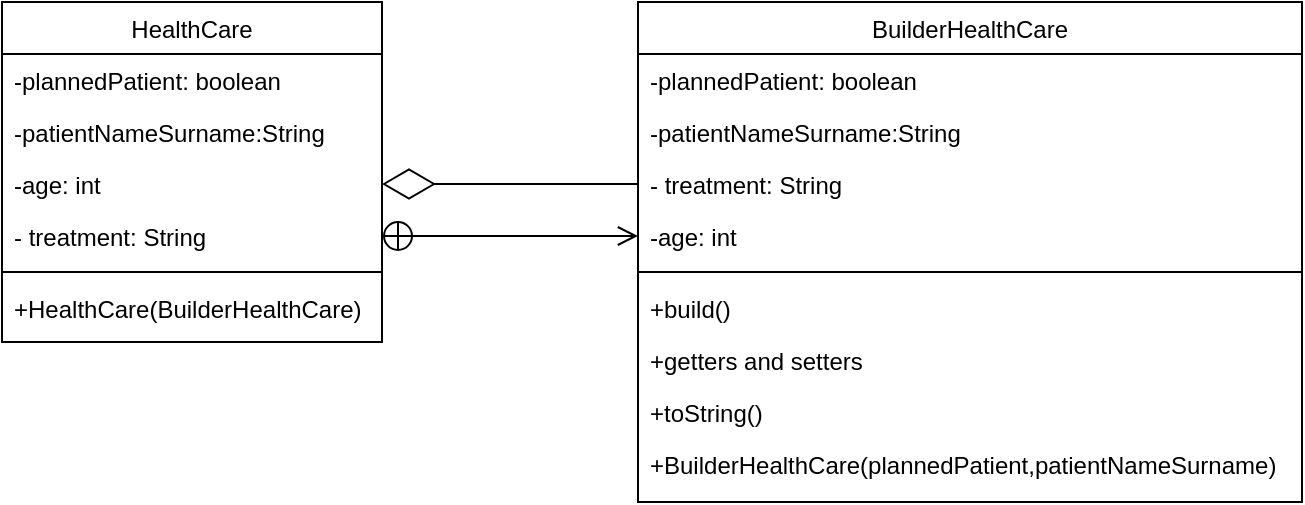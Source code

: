 <mxfile version="14.5.1" type="github" pages="9">
  <diagram id="C5RBs43oDa-KdzZeNtuy" name="Builder">
    <mxGraphModel dx="1422" dy="762" grid="1" gridSize="10" guides="1" tooltips="1" connect="1" arrows="1" fold="1" page="1" pageScale="1" pageWidth="827" pageHeight="1169" math="0" shadow="0">
      <root>
        <mxCell id="WIyWlLk6GJQsqaUBKTNV-0" />
        <mxCell id="WIyWlLk6GJQsqaUBKTNV-1" parent="WIyWlLk6GJQsqaUBKTNV-0" />
        <mxCell id="zkfFHV4jXpPFQw0GAbJ--0" value="HealthCare" style="swimlane;fontStyle=0;align=center;verticalAlign=top;childLayout=stackLayout;horizontal=1;startSize=26;horizontalStack=0;resizeParent=1;resizeLast=0;collapsible=1;marginBottom=0;rounded=0;shadow=0;strokeWidth=1;" parent="WIyWlLk6GJQsqaUBKTNV-1" vertex="1">
          <mxGeometry x="110" y="120" width="190" height="170" as="geometry">
            <mxRectangle x="230" y="140" width="160" height="26" as="alternateBounds" />
          </mxGeometry>
        </mxCell>
        <mxCell id="zkfFHV4jXpPFQw0GAbJ--1" value="-plannedPatient: boolean" style="text;align=left;verticalAlign=top;spacingLeft=4;spacingRight=4;overflow=hidden;rotatable=0;points=[[0,0.5],[1,0.5]];portConstraint=eastwest;" parent="zkfFHV4jXpPFQw0GAbJ--0" vertex="1">
          <mxGeometry y="26" width="190" height="26" as="geometry" />
        </mxCell>
        <mxCell id="zkfFHV4jXpPFQw0GAbJ--2" value="-patientNameSurname:String" style="text;align=left;verticalAlign=top;spacingLeft=4;spacingRight=4;overflow=hidden;rotatable=0;points=[[0,0.5],[1,0.5]];portConstraint=eastwest;rounded=0;shadow=0;html=0;" parent="zkfFHV4jXpPFQw0GAbJ--0" vertex="1">
          <mxGeometry y="52" width="190" height="26" as="geometry" />
        </mxCell>
        <mxCell id="zkfFHV4jXpPFQw0GAbJ--3" value="-age: int" style="text;align=left;verticalAlign=top;spacingLeft=4;spacingRight=4;overflow=hidden;rotatable=0;points=[[0,0.5],[1,0.5]];portConstraint=eastwest;rounded=0;shadow=0;html=0;" parent="zkfFHV4jXpPFQw0GAbJ--0" vertex="1">
          <mxGeometry y="78" width="190" height="26" as="geometry" />
        </mxCell>
        <mxCell id="jEP0me96f9gmyyHv9vdl-2" value="- treatment: String" style="text;align=left;verticalAlign=top;spacingLeft=4;spacingRight=4;overflow=hidden;rotatable=0;points=[[0,0.5],[1,0.5]];portConstraint=eastwest;rounded=0;shadow=0;html=0;" parent="zkfFHV4jXpPFQw0GAbJ--0" vertex="1">
          <mxGeometry y="104" width="190" height="26" as="geometry" />
        </mxCell>
        <mxCell id="zkfFHV4jXpPFQw0GAbJ--4" value="" style="line;html=1;strokeWidth=1;align=left;verticalAlign=middle;spacingTop=-1;spacingLeft=3;spacingRight=3;rotatable=0;labelPosition=right;points=[];portConstraint=eastwest;" parent="zkfFHV4jXpPFQw0GAbJ--0" vertex="1">
          <mxGeometry y="130" width="190" height="10" as="geometry" />
        </mxCell>
        <mxCell id="jEP0me96f9gmyyHv9vdl-13" value="+HealthCare(BuilderHealthCare)" style="text;align=left;verticalAlign=top;spacingLeft=4;spacingRight=4;overflow=hidden;rotatable=0;points=[[0,0.5],[1,0.5]];portConstraint=eastwest;" parent="zkfFHV4jXpPFQw0GAbJ--0" vertex="1">
          <mxGeometry y="140" width="190" height="26" as="geometry" />
        </mxCell>
        <mxCell id="zkfFHV4jXpPFQw0GAbJ--17" value="BuilderHealthCare" style="swimlane;fontStyle=0;align=center;verticalAlign=top;childLayout=stackLayout;horizontal=1;startSize=26;horizontalStack=0;resizeParent=1;resizeLast=0;collapsible=1;marginBottom=0;rounded=0;shadow=0;strokeWidth=1;" parent="WIyWlLk6GJQsqaUBKTNV-1" vertex="1">
          <mxGeometry x="428" y="120" width="332" height="250" as="geometry">
            <mxRectangle x="550" y="140" width="160" height="26" as="alternateBounds" />
          </mxGeometry>
        </mxCell>
        <mxCell id="jEP0me96f9gmyyHv9vdl-4" value="-plannedPatient: boolean" style="text;align=left;verticalAlign=top;spacingLeft=4;spacingRight=4;overflow=hidden;rotatable=0;points=[[0,0.5],[1,0.5]];portConstraint=eastwest;" parent="zkfFHV4jXpPFQw0GAbJ--17" vertex="1">
          <mxGeometry y="26" width="332" height="26" as="geometry" />
        </mxCell>
        <mxCell id="jEP0me96f9gmyyHv9vdl-5" value="-patientNameSurname:String" style="text;align=left;verticalAlign=top;spacingLeft=4;spacingRight=4;overflow=hidden;rotatable=0;points=[[0,0.5],[1,0.5]];portConstraint=eastwest;rounded=0;shadow=0;html=0;" parent="zkfFHV4jXpPFQw0GAbJ--17" vertex="1">
          <mxGeometry y="52" width="332" height="26" as="geometry" />
        </mxCell>
        <mxCell id="jEP0me96f9gmyyHv9vdl-7" value="- treatment: String" style="text;align=left;verticalAlign=top;spacingLeft=4;spacingRight=4;overflow=hidden;rotatable=0;points=[[0,0.5],[1,0.5]];portConstraint=eastwest;rounded=0;shadow=0;html=0;" parent="zkfFHV4jXpPFQw0GAbJ--17" vertex="1">
          <mxGeometry y="78" width="332" height="26" as="geometry" />
        </mxCell>
        <mxCell id="jEP0me96f9gmyyHv9vdl-6" value="-age: int" style="text;align=left;verticalAlign=top;spacingLeft=4;spacingRight=4;overflow=hidden;rotatable=0;points=[[0,0.5],[1,0.5]];portConstraint=eastwest;rounded=0;shadow=0;html=0;" parent="zkfFHV4jXpPFQw0GAbJ--17" vertex="1">
          <mxGeometry y="104" width="332" height="26" as="geometry" />
        </mxCell>
        <mxCell id="zkfFHV4jXpPFQw0GAbJ--23" value="" style="line;html=1;strokeWidth=1;align=left;verticalAlign=middle;spacingTop=-1;spacingLeft=3;spacingRight=3;rotatable=0;labelPosition=right;points=[];portConstraint=eastwest;" parent="zkfFHV4jXpPFQw0GAbJ--17" vertex="1">
          <mxGeometry y="130" width="332" height="10" as="geometry" />
        </mxCell>
        <mxCell id="zkfFHV4jXpPFQw0GAbJ--24" value="+build()" style="text;align=left;verticalAlign=top;spacingLeft=4;spacingRight=4;overflow=hidden;rotatable=0;points=[[0,0.5],[1,0.5]];portConstraint=eastwest;" parent="zkfFHV4jXpPFQw0GAbJ--17" vertex="1">
          <mxGeometry y="140" width="332" height="26" as="geometry" />
        </mxCell>
        <mxCell id="jEP0me96f9gmyyHv9vdl-9" value="+getters and setters" style="text;align=left;verticalAlign=top;spacingLeft=4;spacingRight=4;overflow=hidden;rotatable=0;points=[[0,0.5],[1,0.5]];portConstraint=eastwest;" parent="zkfFHV4jXpPFQw0GAbJ--17" vertex="1">
          <mxGeometry y="166" width="332" height="26" as="geometry" />
        </mxCell>
        <mxCell id="jEP0me96f9gmyyHv9vdl-10" value="+toString()" style="text;align=left;verticalAlign=top;spacingLeft=4;spacingRight=4;overflow=hidden;rotatable=0;points=[[0,0.5],[1,0.5]];portConstraint=eastwest;" parent="zkfFHV4jXpPFQw0GAbJ--17" vertex="1">
          <mxGeometry y="192" width="332" height="26" as="geometry" />
        </mxCell>
        <mxCell id="jEP0me96f9gmyyHv9vdl-14" value="+BuilderHealthCare(plannedPatient,patientNameSurname)" style="text;align=left;verticalAlign=top;spacingLeft=4;spacingRight=4;overflow=hidden;rotatable=0;points=[[0,0.5],[1,0.5]];portConstraint=eastwest;" parent="zkfFHV4jXpPFQw0GAbJ--17" vertex="1">
          <mxGeometry y="218" width="332" height="26" as="geometry" />
        </mxCell>
        <mxCell id="jEP0me96f9gmyyHv9vdl-8" value="" style="endArrow=diamondThin;endFill=0;endSize=24;html=1;entryX=1;entryY=0.5;entryDx=0;entryDy=0;exitX=0;exitY=0.5;exitDx=0;exitDy=0;" parent="WIyWlLk6GJQsqaUBKTNV-1" source="jEP0me96f9gmyyHv9vdl-7" target="zkfFHV4jXpPFQw0GAbJ--3" edge="1">
          <mxGeometry width="160" relative="1" as="geometry">
            <mxPoint x="250" y="390" as="sourcePoint" />
            <mxPoint x="410" y="390" as="targetPoint" />
            <Array as="points">
              <mxPoint x="360" y="211" />
            </Array>
          </mxGeometry>
        </mxCell>
        <mxCell id="12zL_Xcchh1AK1qFlKAl-0" value="" style="endArrow=open;startArrow=circlePlus;endFill=0;startFill=0;endSize=8;html=1;exitX=1;exitY=0.5;exitDx=0;exitDy=0;" parent="WIyWlLk6GJQsqaUBKTNV-1" source="jEP0me96f9gmyyHv9vdl-2" target="jEP0me96f9gmyyHv9vdl-6" edge="1">
          <mxGeometry width="160" relative="1" as="geometry">
            <mxPoint x="330" y="390" as="sourcePoint" />
            <mxPoint x="490" y="390" as="targetPoint" />
          </mxGeometry>
        </mxCell>
      </root>
    </mxGraphModel>
  </diagram>
  <diagram id="-gxCL9OwaIHl6GA2W5yr" name="Factory">
    <mxGraphModel dx="1422" dy="762" grid="1" gridSize="10" guides="1" tooltips="1" connect="1" arrows="1" fold="1" page="1" pageScale="1" pageWidth="850" pageHeight="1100" math="0" shadow="0">
      <root>
        <mxCell id="O7Utzwy5mZE7YiG23hii-0" />
        <mxCell id="O7Utzwy5mZE7YiG23hii-1" parent="O7Utzwy5mZE7YiG23hii-0" />
        <mxCell id="O7Utzwy5mZE7YiG23hii-6" value="GromPotion" style="swimlane;fontStyle=1;align=center;verticalAlign=top;childLayout=stackLayout;horizontal=1;startSize=26;horizontalStack=0;resizeParent=1;resizeParentMax=0;resizeLast=0;collapsible=1;marginBottom=0;" parent="O7Utzwy5mZE7YiG23hii-1" vertex="1">
          <mxGeometry x="200" y="240" width="160" height="54" as="geometry" />
        </mxCell>
        <mxCell id="O7Utzwy5mZE7YiG23hii-17" value="+takeThePotion(String)" style="text;strokeColor=none;fillColor=none;align=left;verticalAlign=top;spacingLeft=4;spacingRight=4;overflow=hidden;rotatable=0;points=[[0,0.5],[1,0.5]];portConstraint=eastwest;" parent="O7Utzwy5mZE7YiG23hii-6" vertex="1">
          <mxGeometry y="26" width="160" height="26" as="geometry" />
        </mxCell>
        <mxCell id="O7Utzwy5mZE7YiG23hii-8" value="" style="line;strokeWidth=1;fillColor=none;align=left;verticalAlign=middle;spacingTop=-1;spacingLeft=3;spacingRight=3;rotatable=0;labelPosition=right;points=[];portConstraint=eastwest;" parent="O7Utzwy5mZE7YiG23hii-6" vertex="1">
          <mxGeometry y="52" width="160" height="2" as="geometry" />
        </mxCell>
        <mxCell id="O7Utzwy5mZE7YiG23hii-11" value="&lt;&lt;PotionInterface&gt;&gt;" style="swimlane;fontStyle=1;align=center;verticalAlign=top;childLayout=stackLayout;horizontal=1;startSize=26;horizontalStack=0;resizeParent=1;resizeParentMax=0;resizeLast=0;collapsible=1;marginBottom=0;" parent="O7Utzwy5mZE7YiG23hii-1" vertex="1">
          <mxGeometry x="320" y="120" width="160" height="60" as="geometry" />
        </mxCell>
        <mxCell id="O7Utzwy5mZE7YiG23hii-12" value="+takeThePotion(String)" style="text;strokeColor=none;fillColor=none;align=left;verticalAlign=top;spacingLeft=4;spacingRight=4;overflow=hidden;rotatable=0;points=[[0,0.5],[1,0.5]];portConstraint=eastwest;" parent="O7Utzwy5mZE7YiG23hii-11" vertex="1">
          <mxGeometry y="26" width="160" height="26" as="geometry" />
        </mxCell>
        <mxCell id="O7Utzwy5mZE7YiG23hii-13" value="" style="line;strokeWidth=1;fillColor=none;align=left;verticalAlign=middle;spacingTop=-1;spacingLeft=3;spacingRight=3;rotatable=0;labelPosition=right;points=[];portConstraint=eastwest;" parent="O7Utzwy5mZE7YiG23hii-11" vertex="1">
          <mxGeometry y="52" width="160" height="8" as="geometry" />
        </mxCell>
        <mxCell id="O7Utzwy5mZE7YiG23hii-15" value="" style="endArrow=block;dashed=1;endFill=0;endSize=12;html=1;" parent="O7Utzwy5mZE7YiG23hii-1" source="O7Utzwy5mZE7YiG23hii-6" edge="1">
          <mxGeometry width="160" relative="1" as="geometry">
            <mxPoint x="220" y="400" as="sourcePoint" />
            <mxPoint x="320" y="157" as="targetPoint" />
            <Array as="points">
              <mxPoint x="280" y="157" />
            </Array>
          </mxGeometry>
        </mxCell>
        <mxCell id="O7Utzwy5mZE7YiG23hii-16" value="" style="endArrow=block;dashed=1;endFill=0;endSize=12;html=1;entryX=1;entryY=0.5;entryDx=0;entryDy=0;" parent="O7Utzwy5mZE7YiG23hii-1" target="O7Utzwy5mZE7YiG23hii-12" edge="1">
          <mxGeometry width="160" relative="1" as="geometry">
            <mxPoint x="520" y="240" as="sourcePoint" />
            <mxPoint x="590" y="140" as="targetPoint" />
            <Array as="points">
              <mxPoint x="520" y="159" />
            </Array>
          </mxGeometry>
        </mxCell>
        <mxCell id="O7Utzwy5mZE7YiG23hii-18" value="CatPotion" style="swimlane;fontStyle=1;align=center;verticalAlign=top;childLayout=stackLayout;horizontal=1;startSize=26;horizontalStack=0;resizeParent=1;resizeParentMax=0;resizeLast=0;collapsible=1;marginBottom=0;" parent="O7Utzwy5mZE7YiG23hii-1" vertex="1">
          <mxGeometry x="440" y="240" width="160" height="54" as="geometry" />
        </mxCell>
        <mxCell id="O7Utzwy5mZE7YiG23hii-19" value="+takeThePotion(String)" style="text;strokeColor=none;fillColor=none;align=left;verticalAlign=top;spacingLeft=4;spacingRight=4;overflow=hidden;rotatable=0;points=[[0,0.5],[1,0.5]];portConstraint=eastwest;" parent="O7Utzwy5mZE7YiG23hii-18" vertex="1">
          <mxGeometry y="26" width="160" height="26" as="geometry" />
        </mxCell>
        <mxCell id="O7Utzwy5mZE7YiG23hii-20" value="" style="line;strokeWidth=1;fillColor=none;align=left;verticalAlign=middle;spacingTop=-1;spacingLeft=3;spacingRight=3;rotatable=0;labelPosition=right;points=[];portConstraint=eastwest;" parent="O7Utzwy5mZE7YiG23hii-18" vertex="1">
          <mxGeometry y="52" width="160" height="2" as="geometry" />
        </mxCell>
        <mxCell id="O7Utzwy5mZE7YiG23hii-21" value="FactoryPotion" style="swimlane;fontStyle=1;align=center;verticalAlign=top;childLayout=stackLayout;horizontal=1;startSize=26;horizontalStack=0;resizeParent=1;resizeParentMax=0;resizeLast=0;collapsible=1;marginBottom=0;" parent="O7Utzwy5mZE7YiG23hii-1" vertex="1">
          <mxGeometry x="300" y="360" width="200" height="60" as="geometry" />
        </mxCell>
        <mxCell id="O7Utzwy5mZE7YiG23hii-23" value="" style="line;strokeWidth=1;fillColor=none;align=left;verticalAlign=middle;spacingTop=-1;spacingLeft=3;spacingRight=3;rotatable=0;labelPosition=right;points=[];portConstraint=eastwest;" parent="O7Utzwy5mZE7YiG23hii-21" vertex="1">
          <mxGeometry y="26" width="200" height="8" as="geometry" />
        </mxCell>
        <mxCell id="O7Utzwy5mZE7YiG23hii-24" value="+potionCreator(): PotionInterface" style="text;strokeColor=none;fillColor=none;align=left;verticalAlign=top;spacingLeft=4;spacingRight=4;overflow=hidden;rotatable=0;points=[[0,0.5],[1,0.5]];portConstraint=eastwest;" parent="O7Utzwy5mZE7YiG23hii-21" vertex="1">
          <mxGeometry y="34" width="200" height="26" as="geometry" />
        </mxCell>
        <mxCell id="O7Utzwy5mZE7YiG23hii-29" value="return" style="html=1;verticalAlign=bottom;endArrow=open;dashed=1;endSize=8;exitX=0.5;exitY=0;exitDx=0;exitDy=0;entryX=1;entryY=0.5;entryDx=0;entryDy=0;" parent="O7Utzwy5mZE7YiG23hii-1" source="O7Utzwy5mZE7YiG23hii-21" target="O7Utzwy5mZE7YiG23hii-17" edge="1">
          <mxGeometry x="-0.504" relative="1" as="geometry">
            <mxPoint x="460" y="360" as="sourcePoint" />
            <mxPoint x="400" y="280" as="targetPoint" />
            <Array as="points">
              <mxPoint x="400" y="279" />
            </Array>
            <mxPoint as="offset" />
          </mxGeometry>
        </mxCell>
        <mxCell id="O7Utzwy5mZE7YiG23hii-31" value="" style="html=1;verticalAlign=bottom;endArrow=open;dashed=1;endSize=8;exitX=0.5;exitY=0;exitDx=0;exitDy=0;entryX=0;entryY=0.5;entryDx=0;entryDy=0;" parent="O7Utzwy5mZE7YiG23hii-1" target="O7Utzwy5mZE7YiG23hii-19" edge="1">
          <mxGeometry relative="1" as="geometry">
            <mxPoint x="400" y="360" as="sourcePoint" />
            <mxPoint x="360" y="279" as="targetPoint" />
            <Array as="points">
              <mxPoint x="400" y="279" />
            </Array>
          </mxGeometry>
        </mxCell>
      </root>
    </mxGraphModel>
  </diagram>
  <diagram id="tp5XQ8kabSH6hg6iyXon" name="Prototype">
    <mxGraphModel dx="1422" dy="762" grid="1" gridSize="10" guides="1" tooltips="1" connect="1" arrows="1" fold="1" page="1" pageScale="1" pageWidth="850" pageHeight="1100" math="0" shadow="0">
      <root>
        <mxCell id="Cwjt2Mr_A4tokDuIHUSp-0" />
        <mxCell id="Cwjt2Mr_A4tokDuIHUSp-1" parent="Cwjt2Mr_A4tokDuIHUSp-0" />
        <mxCell id="VxoK8_BGCkYqRZuCWAu5-0" value="Employee" style="swimlane;fontStyle=1;align=center;verticalAlign=top;childLayout=stackLayout;horizontal=1;startSize=26;horizontalStack=0;resizeParent=1;resizeParentMax=0;resizeLast=0;collapsible=1;marginBottom=0;" parent="Cwjt2Mr_A4tokDuIHUSp-1" vertex="1">
          <mxGeometry x="440" y="160" width="240" height="170" as="geometry" />
        </mxCell>
        <mxCell id="VxoK8_BGCkYqRZuCWAu5-1" value="-nameSurname: String" style="text;strokeColor=none;fillColor=none;align=left;verticalAlign=top;spacingLeft=4;spacingRight=4;overflow=hidden;rotatable=0;points=[[0,0.5],[1,0.5]];portConstraint=eastwest;" parent="VxoK8_BGCkYqRZuCWAu5-0" vertex="1">
          <mxGeometry y="26" width="240" height="26" as="geometry" />
        </mxCell>
        <mxCell id="VxoK8_BGCkYqRZuCWAu5-4" value="-position: String" style="text;strokeColor=none;fillColor=none;align=left;verticalAlign=top;spacingLeft=4;spacingRight=4;overflow=hidden;rotatable=0;points=[[0,0.5],[1,0.5]];portConstraint=eastwest;" parent="VxoK8_BGCkYqRZuCWAu5-0" vertex="1">
          <mxGeometry y="52" width="240" height="26" as="geometry" />
        </mxCell>
        <mxCell id="VxoK8_BGCkYqRZuCWAu5-5" value="-salary: double" style="text;strokeColor=none;fillColor=none;align=left;verticalAlign=top;spacingLeft=4;spacingRight=4;overflow=hidden;rotatable=0;points=[[0,0.5],[1,0.5]];portConstraint=eastwest;" parent="VxoK8_BGCkYqRZuCWAu5-0" vertex="1">
          <mxGeometry y="78" width="240" height="26" as="geometry" />
        </mxCell>
        <mxCell id="VxoK8_BGCkYqRZuCWAu5-2" value="" style="line;strokeWidth=1;fillColor=none;align=left;verticalAlign=middle;spacingTop=-1;spacingLeft=3;spacingRight=3;rotatable=0;labelPosition=right;points=[];portConstraint=eastwest;" parent="VxoK8_BGCkYqRZuCWAu5-0" vertex="1">
          <mxGeometry y="104" width="240" height="6" as="geometry" />
        </mxCell>
        <mxCell id="VxoK8_BGCkYqRZuCWAu5-6" value="+ clone(): Employee" style="text;strokeColor=none;fillColor=none;align=left;verticalAlign=top;spacingLeft=4;spacingRight=4;overflow=hidden;rotatable=0;points=[[0,0.5],[1,0.5]];portConstraint=eastwest;" parent="VxoK8_BGCkYqRZuCWAu5-0" vertex="1">
          <mxGeometry y="110" width="240" height="30" as="geometry" />
        </mxCell>
        <mxCell id="VxoK8_BGCkYqRZuCWAu5-3" value="+ Employee(nameSurname,position,salary)" style="text;strokeColor=none;fillColor=none;align=left;verticalAlign=top;spacingLeft=4;spacingRight=4;overflow=hidden;rotatable=0;points=[[0,0.5],[1,0.5]];portConstraint=eastwest;" parent="VxoK8_BGCkYqRZuCWAu5-0" vertex="1">
          <mxGeometry y="140" width="240" height="30" as="geometry" />
        </mxCell>
        <mxCell id="VxoK8_BGCkYqRZuCWAu5-7" value="«interface»&lt;br&gt;&lt;span style=&quot;font-family: &amp;#34;jetbrains mono&amp;#34; , monospace&quot;&gt;Cloneable&lt;/span&gt;" style="html=1;" parent="Cwjt2Mr_A4tokDuIHUSp-1" vertex="1">
          <mxGeometry x="645" y="80" width="115" height="40" as="geometry" />
        </mxCell>
        <mxCell id="VxoK8_BGCkYqRZuCWAu5-8" value="MyPtototype" style="swimlane;fontStyle=1;align=center;verticalAlign=top;childLayout=stackLayout;horizontal=1;startSize=26;horizontalStack=0;resizeParent=1;resizeParentMax=0;resizeLast=0;collapsible=1;marginBottom=0;" parent="Cwjt2Mr_A4tokDuIHUSp-1" vertex="1">
          <mxGeometry x="60" y="199" width="260" height="112" as="geometry" />
        </mxCell>
        <mxCell id="VxoK8_BGCkYqRZuCWAu5-9" value="- Employee" style="text;strokeColor=none;fillColor=none;align=left;verticalAlign=top;spacingLeft=4;spacingRight=4;overflow=hidden;rotatable=0;points=[[0,0.5],[1,0.5]];portConstraint=eastwest;" parent="VxoK8_BGCkYqRZuCWAu5-8" vertex="1">
          <mxGeometry y="26" width="260" height="26" as="geometry" />
        </mxCell>
        <mxCell id="VxoK8_BGCkYqRZuCWAu5-10" value="" style="line;strokeWidth=1;fillColor=none;align=left;verticalAlign=middle;spacingTop=-1;spacingLeft=3;spacingRight=3;rotatable=0;labelPosition=right;points=[];portConstraint=eastwest;" parent="VxoK8_BGCkYqRZuCWAu5-8" vertex="1">
          <mxGeometry y="52" width="260" height="8" as="geometry" />
        </mxCell>
        <mxCell id="VxoK8_BGCkYqRZuCWAu5-12" value="+setEmployee(Employee): Employee.clone()" style="text;strokeColor=none;fillColor=none;align=left;verticalAlign=top;spacingLeft=4;spacingRight=4;overflow=hidden;rotatable=0;points=[[0,0.5],[1,0.5]];portConstraint=eastwest;" parent="VxoK8_BGCkYqRZuCWAu5-8" vertex="1">
          <mxGeometry y="60" width="260" height="26" as="geometry" />
        </mxCell>
        <mxCell id="VxoK8_BGCkYqRZuCWAu5-11" value="+ getEmployee(): Employ" style="text;strokeColor=none;fillColor=none;align=left;verticalAlign=top;spacingLeft=4;spacingRight=4;overflow=hidden;rotatable=0;points=[[0,0.5],[1,0.5]];portConstraint=eastwest;" parent="VxoK8_BGCkYqRZuCWAu5-8" vertex="1">
          <mxGeometry y="86" width="260" height="26" as="geometry" />
        </mxCell>
        <mxCell id="VxoK8_BGCkYqRZuCWAu5-13" value="" style="endArrow=diamondThin;endFill=0;endSize=24;html=1;entryX=-0.008;entryY=0.115;entryDx=0;entryDy=0;entryPerimeter=0;" parent="Cwjt2Mr_A4tokDuIHUSp-1" target="VxoK8_BGCkYqRZuCWAu5-5" edge="1">
          <mxGeometry width="160" relative="1" as="geometry">
            <mxPoint x="320" y="241" as="sourcePoint" />
            <mxPoint x="500" y="350" as="targetPoint" />
          </mxGeometry>
        </mxCell>
        <mxCell id="VxoK8_BGCkYqRZuCWAu5-14" value="" style="endArrow=block;dashed=1;endFill=0;endSize=12;html=1;exitX=0.667;exitY=0;exitDx=0;exitDy=0;entryX=0;entryY=0.5;entryDx=0;entryDy=0;exitPerimeter=0;" parent="Cwjt2Mr_A4tokDuIHUSp-1" source="VxoK8_BGCkYqRZuCWAu5-0" target="VxoK8_BGCkYqRZuCWAu5-7" edge="1">
          <mxGeometry width="160" relative="1" as="geometry">
            <mxPoint x="340" y="350" as="sourcePoint" />
            <mxPoint x="500" y="350" as="targetPoint" />
            <Array as="points">
              <mxPoint x="600" y="100" />
            </Array>
          </mxGeometry>
        </mxCell>
        <mxCell id="VxoK8_BGCkYqRZuCWAu5-16" value="&lt;p style=&quot;margin: 0px ; margin-top: 4px ; text-align: center ; text-decoration: underline&quot;&gt;&lt;b&gt;Object:&lt;/b&gt;&lt;/p&gt;&lt;div style=&quot;text-align: center&quot;&gt;&lt;span&gt;Employee.clone()&lt;/span&gt;&lt;/div&gt;&lt;hr&gt;&lt;p style=&quot;margin: 0px ; margin-left: 8px&quot;&gt;&lt;br&gt;&lt;/p&gt;" style="verticalAlign=top;align=left;overflow=fill;fontSize=12;fontFamily=Helvetica;html=1;" parent="Cwjt2Mr_A4tokDuIHUSp-1" vertex="1">
          <mxGeometry x="115" y="400" width="150" height="30" as="geometry" />
        </mxCell>
        <mxCell id="VxoK8_BGCkYqRZuCWAu5-17" value="return" style="html=1;verticalAlign=bottom;endArrow=open;dashed=1;endSize=8;" parent="Cwjt2Mr_A4tokDuIHUSp-1" source="VxoK8_BGCkYqRZuCWAu5-8" target="VxoK8_BGCkYqRZuCWAu5-16" edge="1">
          <mxGeometry relative="1" as="geometry">
            <mxPoint x="460" y="350" as="sourcePoint" />
            <mxPoint x="380" y="350" as="targetPoint" />
          </mxGeometry>
        </mxCell>
      </root>
    </mxGraphModel>
  </diagram>
  <diagram id="n5Cl6A-Sf2w3ywtyTNzq" name="Singleton">
    <mxGraphModel dx="1422" dy="762" grid="1" gridSize="10" guides="1" tooltips="1" connect="1" arrows="1" fold="1" page="1" pageScale="1" pageWidth="850" pageHeight="1100" math="0" shadow="0">
      <root>
        <mxCell id="o1r6gX_6pYP9azdCEK36-0" />
        <mxCell id="o1r6gX_6pYP9azdCEK36-1" parent="o1r6gX_6pYP9azdCEK36-0" />
        <mxCell id="o1r6gX_6pYP9azdCEK36-2" value="MySingleton" style="swimlane;fontStyle=1;align=center;verticalAlign=top;childLayout=stackLayout;horizontal=1;startSize=26;horizontalStack=0;resizeParent=1;resizeParentMax=0;resizeLast=0;collapsible=1;marginBottom=0;" parent="o1r6gX_6pYP9azdCEK36-1" vertex="1">
          <mxGeometry x="440" y="200" width="160" height="142" as="geometry" />
        </mxCell>
        <mxCell id="o1r6gX_6pYP9azdCEK36-3" value="+ instance: MySingleton" style="text;strokeColor=none;fillColor=none;align=left;verticalAlign=top;spacingLeft=4;spacingRight=4;overflow=hidden;rotatable=0;points=[[0,0.5],[1,0.5]];portConstraint=eastwest;" parent="o1r6gX_6pYP9azdCEK36-2" vertex="1">
          <mxGeometry y="26" width="160" height="26" as="geometry" />
        </mxCell>
        <mxCell id="o1r6gX_6pYP9azdCEK36-6" value="+int value" style="text;strokeColor=none;fillColor=none;align=left;verticalAlign=top;spacingLeft=4;spacingRight=4;overflow=hidden;rotatable=0;points=[[0,0.5],[1,0.5]];portConstraint=eastwest;" parent="o1r6gX_6pYP9azdCEK36-2" vertex="1">
          <mxGeometry y="52" width="160" height="26" as="geometry" />
        </mxCell>
        <mxCell id="o1r6gX_6pYP9azdCEK36-4" value="" style="line;strokeWidth=1;fillColor=none;align=left;verticalAlign=middle;spacingTop=-1;spacingLeft=3;spacingRight=3;rotatable=0;labelPosition=right;points=[];portConstraint=eastwest;" parent="o1r6gX_6pYP9azdCEK36-2" vertex="1">
          <mxGeometry y="78" width="160" height="12" as="geometry" />
        </mxCell>
        <mxCell id="o1r6gX_6pYP9azdCEK36-7" value="-MySingleton(int value)" style="text;strokeColor=none;fillColor=none;align=left;verticalAlign=top;spacingLeft=4;spacingRight=4;overflow=hidden;rotatable=0;points=[[0,0.5],[1,0.5]];portConstraint=eastwest;" parent="o1r6gX_6pYP9azdCEK36-2" vertex="1">
          <mxGeometry y="90" width="160" height="26" as="geometry" />
        </mxCell>
        <mxCell id="o1r6gX_6pYP9azdCEK36-5" value="+ getInstance(int value)" style="text;strokeColor=none;fillColor=none;align=left;verticalAlign=top;spacingLeft=4;spacingRight=4;overflow=hidden;rotatable=0;points=[[0,0.5],[1,0.5]];portConstraint=eastwest;" parent="o1r6gX_6pYP9azdCEK36-2" vertex="1">
          <mxGeometry y="116" width="160" height="26" as="geometry" />
        </mxCell>
        <mxCell id="o1r6gX_6pYP9azdCEK36-8" value="MainSingleton" style="swimlane;fontStyle=1;align=center;verticalAlign=top;childLayout=stackLayout;horizontal=1;startSize=26;horizontalStack=0;resizeParent=1;resizeParentMax=0;resizeLast=0;collapsible=1;marginBottom=0;" parent="o1r6gX_6pYP9azdCEK36-1" vertex="1">
          <mxGeometry x="160" y="200" width="160" height="60" as="geometry" />
        </mxCell>
        <mxCell id="o1r6gX_6pYP9azdCEK36-10" value="" style="line;strokeWidth=1;fillColor=none;align=left;verticalAlign=middle;spacingTop=-1;spacingLeft=3;spacingRight=3;rotatable=0;labelPosition=right;points=[];portConstraint=eastwest;" parent="o1r6gX_6pYP9azdCEK36-8" vertex="1">
          <mxGeometry y="26" width="160" height="8" as="geometry" />
        </mxCell>
        <mxCell id="o1r6gX_6pYP9azdCEK36-11" value="+ main(): void" style="text;strokeColor=none;fillColor=none;align=left;verticalAlign=top;spacingLeft=4;spacingRight=4;overflow=hidden;rotatable=0;points=[[0,0.5],[1,0.5]];portConstraint=eastwest;" parent="o1r6gX_6pYP9azdCEK36-8" vertex="1">
          <mxGeometry y="34" width="160" height="26" as="geometry" />
        </mxCell>
        <mxCell id="o1r6gX_6pYP9azdCEK36-12" value="return" style="html=1;verticalAlign=bottom;endArrow=open;dashed=1;endSize=8;entryX=0;entryY=0;entryDx=0;entryDy=0;exitX=1;exitY=0;exitDx=0;exitDy=0;" parent="o1r6gX_6pYP9azdCEK36-1" source="o1r6gX_6pYP9azdCEK36-8" target="o1r6gX_6pYP9azdCEK36-2" edge="1">
          <mxGeometry relative="1" as="geometry">
            <mxPoint x="321" y="200" as="sourcePoint" />
            <mxPoint x="340" y="199" as="targetPoint" />
          </mxGeometry>
        </mxCell>
        <mxCell id="o1r6gX_6pYP9azdCEK36-13" value="" style="endArrow=none;dashed=1;html=1;exitX=0;exitY=1.077;exitDx=0;exitDy=0;exitPerimeter=0;" parent="o1r6gX_6pYP9azdCEK36-1" source="o1r6gX_6pYP9azdCEK36-6" edge="1">
          <mxGeometry width="50" height="50" relative="1" as="geometry">
            <mxPoint x="400" y="420" as="sourcePoint" />
            <mxPoint x="380" y="200" as="targetPoint" />
            <Array as="points">
              <mxPoint x="380" y="280" />
            </Array>
          </mxGeometry>
        </mxCell>
      </root>
    </mxGraphModel>
  </diagram>
  <diagram id="8R0oeUVCL2D_up6K5G0k" name="Adapter">
    <mxGraphModel dx="1422" dy="762" grid="1" gridSize="10" guides="1" tooltips="1" connect="1" arrows="1" fold="1" page="1" pageScale="1" pageWidth="850" pageHeight="1100" math="0" shadow="0">
      <root>
        <mxCell id="RX6xVXyOwU61pV1yKHuI-0" />
        <mxCell id="RX6xVXyOwU61pV1yKHuI-1" parent="RX6xVXyOwU61pV1yKHuI-0" />
        <mxCell id="Ajy2TRNsdIlQ3t6HIwrr-4" value="&lt;&lt;RocketInterface&gt;&gt;" style="swimlane;fontStyle=0;childLayout=stackLayout;horizontal=1;startSize=26;fillColor=none;horizontalStack=0;resizeParent=1;resizeParentMax=0;resizeLast=0;collapsible=1;marginBottom=0;" vertex="1" parent="RX6xVXyOwU61pV1yKHuI-1">
          <mxGeometry x="80" y="50" width="250" height="104" as="geometry" />
        </mxCell>
        <mxCell id="Ajy2TRNsdIlQ3t6HIwrr-5" value="+ onEngine()" style="text;strokeColor=none;fillColor=none;align=left;verticalAlign=top;spacingLeft=4;spacingRight=4;overflow=hidden;rotatable=0;points=[[0,0.5],[1,0.5]];portConstraint=eastwest;" vertex="1" parent="Ajy2TRNsdIlQ3t6HIwrr-4">
          <mxGeometry y="26" width="250" height="26" as="geometry" />
        </mxCell>
        <mxCell id="Ajy2TRNsdIlQ3t6HIwrr-6" value="+ start(int)" style="text;strokeColor=none;fillColor=none;align=left;verticalAlign=top;spacingLeft=4;spacingRight=4;overflow=hidden;rotatable=0;points=[[0,0.5],[1,0.5]];portConstraint=eastwest;" vertex="1" parent="Ajy2TRNsdIlQ3t6HIwrr-4">
          <mxGeometry y="52" width="250" height="26" as="geometry" />
        </mxCell>
        <mxCell id="Ajy2TRNsdIlQ3t6HIwrr-7" value="+ ConnectToSpaceStation(int, String, String)" style="text;strokeColor=none;fillColor=none;align=left;verticalAlign=top;spacingLeft=4;spacingRight=4;overflow=hidden;rotatable=0;points=[[0,0.5],[1,0.5]];portConstraint=eastwest;" vertex="1" parent="Ajy2TRNsdIlQ3t6HIwrr-4">
          <mxGeometry y="78" width="250" height="26" as="geometry" />
        </mxCell>
        <mxCell id="Ajy2TRNsdIlQ3t6HIwrr-26" value="&lt;&lt;SatelliteInterface&gt;&gt;" style="swimlane;fontStyle=0;childLayout=stackLayout;horizontal=1;startSize=26;fillColor=none;horizontalStack=0;resizeParent=1;resizeParentMax=0;resizeLast=0;collapsible=1;marginBottom=0;" vertex="1" parent="RX6xVXyOwU61pV1yKHuI-1">
          <mxGeometry x="440" y="50" width="250" height="78" as="geometry" />
        </mxCell>
        <mxCell id="Ajy2TRNsdIlQ3t6HIwrr-58" value="+ stacking(spaceStationName)" style="text;strokeColor=none;fillColor=none;align=left;verticalAlign=top;spacingLeft=4;spacingRight=4;overflow=hidden;rotatable=0;points=[[0,0.5],[1,0.5]];portConstraint=eastwest;" vertex="1" parent="Ajy2TRNsdIlQ3t6HIwrr-26">
          <mxGeometry y="26" width="250" height="26" as="geometry" />
        </mxCell>
        <mxCell id="Ajy2TRNsdIlQ3t6HIwrr-27" value="+ satelliteManeuver(): String" style="text;strokeColor=none;fillColor=none;align=left;verticalAlign=top;spacingLeft=4;spacingRight=4;overflow=hidden;rotatable=0;points=[[0,0.5],[1,0.5]];portConstraint=eastwest;" vertex="1" parent="Ajy2TRNsdIlQ3t6HIwrr-26">
          <mxGeometry y="52" width="250" height="26" as="geometry" />
        </mxCell>
        <mxCell id="Ajy2TRNsdIlQ3t6HIwrr-30" value="RocketImpl" style="swimlane;fontStyle=1;align=center;verticalAlign=top;childLayout=stackLayout;horizontal=1;startSize=26;horizontalStack=0;resizeParent=1;resizeParentMax=0;resizeLast=0;collapsible=1;marginBottom=0;" vertex="1" parent="RX6xVXyOwU61pV1yKHuI-1">
          <mxGeometry x="80" y="200" width="240" height="252" as="geometry" />
        </mxCell>
        <mxCell id="Ajy2TRNsdIlQ3t6HIwrr-31" value="+ name: String" style="text;strokeColor=none;fillColor=none;align=left;verticalAlign=top;spacingLeft=4;spacingRight=4;overflow=hidden;rotatable=0;points=[[0,0.5],[1,0.5]];portConstraint=eastwest;" vertex="1" parent="Ajy2TRNsdIlQ3t6HIwrr-30">
          <mxGeometry y="26" width="240" height="26" as="geometry" />
        </mxCell>
        <mxCell id="Ajy2TRNsdIlQ3t6HIwrr-32" value="+ weight: int" style="text;strokeColor=none;fillColor=none;align=left;verticalAlign=top;spacingLeft=4;spacingRight=4;overflow=hidden;rotatable=0;points=[[0,0.5],[1,0.5]];portConstraint=eastwest;" vertex="1" parent="Ajy2TRNsdIlQ3t6HIwrr-30">
          <mxGeometry y="52" width="240" height="26" as="geometry" />
        </mxCell>
        <mxCell id="Ajy2TRNsdIlQ3t6HIwrr-33" value="+ boosterRocket: String" style="text;strokeColor=none;fillColor=none;align=left;verticalAlign=top;spacingLeft=4;spacingRight=4;overflow=hidden;rotatable=0;points=[[0,0.5],[1,0.5]];portConstraint=eastwest;" vertex="1" parent="Ajy2TRNsdIlQ3t6HIwrr-30">
          <mxGeometry y="78" width="240" height="26" as="geometry" />
        </mxCell>
        <mxCell id="Ajy2TRNsdIlQ3t6HIwrr-34" value="+ engineIsOn: int" style="text;strokeColor=none;fillColor=none;align=left;verticalAlign=top;spacingLeft=4;spacingRight=4;overflow=hidden;rotatable=0;points=[[0,0.5],[1,0.5]];portConstraint=eastwest;" vertex="1" parent="Ajy2TRNsdIlQ3t6HIwrr-30">
          <mxGeometry y="104" width="240" height="26" as="geometry" />
        </mxCell>
        <mxCell id="Ajy2TRNsdIlQ3t6HIwrr-35" value="" style="line;strokeWidth=1;fillColor=none;align=left;verticalAlign=middle;spacingTop=-1;spacingLeft=3;spacingRight=3;rotatable=0;labelPosition=right;points=[];portConstraint=eastwest;" vertex="1" parent="Ajy2TRNsdIlQ3t6HIwrr-30">
          <mxGeometry y="130" width="240" height="10" as="geometry" />
        </mxCell>
        <mxCell id="Ajy2TRNsdIlQ3t6HIwrr-36" value="+ RocketImpl(name,weight,boosterRocket)" style="text;strokeColor=none;fillColor=none;align=left;verticalAlign=top;spacingLeft=4;spacingRight=4;overflow=hidden;rotatable=0;points=[[0,0.5],[1,0.5]];portConstraint=eastwest;" vertex="1" parent="Ajy2TRNsdIlQ3t6HIwrr-30">
          <mxGeometry y="140" width="240" height="26" as="geometry" />
        </mxCell>
        <mxCell id="Ajy2TRNsdIlQ3t6HIwrr-37" value="+ connectToSpaceStation(engineIsOn,&#xa;goodStart,spaceStationName): String" style="text;strokeColor=none;fillColor=none;align=left;verticalAlign=top;spacingLeft=4;spacingRight=4;overflow=hidden;rotatable=0;points=[[0,0.5],[1,0.5]];portConstraint=eastwest;" vertex="1" parent="Ajy2TRNsdIlQ3t6HIwrr-30">
          <mxGeometry y="166" width="240" height="34" as="geometry" />
        </mxCell>
        <mxCell id="Ajy2TRNsdIlQ3t6HIwrr-38" value="+ onEngine(): int" style="text;strokeColor=none;fillColor=none;align=left;verticalAlign=top;spacingLeft=4;spacingRight=4;overflow=hidden;rotatable=0;points=[[0,0.5],[1,0.5]];portConstraint=eastwest;" vertex="1" parent="Ajy2TRNsdIlQ3t6HIwrr-30">
          <mxGeometry y="200" width="240" height="26" as="geometry" />
        </mxCell>
        <mxCell id="Ajy2TRNsdIlQ3t6HIwrr-39" value="+start(engineIsOn): String" style="text;strokeColor=none;fillColor=none;align=left;verticalAlign=top;spacingLeft=4;spacingRight=4;overflow=hidden;rotatable=0;points=[[0,0.5],[1,0.5]];portConstraint=eastwest;" vertex="1" parent="Ajy2TRNsdIlQ3t6HIwrr-30">
          <mxGeometry y="226" width="240" height="26" as="geometry" />
        </mxCell>
        <mxCell id="Ajy2TRNsdIlQ3t6HIwrr-40" value="RocketAdapter" style="swimlane;fontStyle=1;align=center;verticalAlign=top;childLayout=stackLayout;horizontal=1;startSize=26;horizontalStack=0;resizeParent=1;resizeParentMax=0;resizeLast=0;collapsible=1;marginBottom=0;" vertex="1" parent="RX6xVXyOwU61pV1yKHuI-1">
          <mxGeometry x="390" y="310" width="205" height="136" as="geometry" />
        </mxCell>
        <mxCell id="Ajy2TRNsdIlQ3t6HIwrr-41" value="+ RocketImpl" style="text;strokeColor=none;fillColor=none;align=left;verticalAlign=top;spacingLeft=4;spacingRight=4;overflow=hidden;rotatable=0;points=[[0,0.5],[1,0.5]];portConstraint=eastwest;" vertex="1" parent="Ajy2TRNsdIlQ3t6HIwrr-40">
          <mxGeometry y="26" width="205" height="26" as="geometry" />
        </mxCell>
        <mxCell id="Ajy2TRNsdIlQ3t6HIwrr-42" value="" style="line;strokeWidth=1;fillColor=none;align=left;verticalAlign=middle;spacingTop=-1;spacingLeft=3;spacingRight=3;rotatable=0;labelPosition=right;points=[];portConstraint=eastwest;" vertex="1" parent="Ajy2TRNsdIlQ3t6HIwrr-40">
          <mxGeometry y="52" width="205" height="2" as="geometry" />
        </mxCell>
        <mxCell id="Ajy2TRNsdIlQ3t6HIwrr-56" value="+ RocketAdapter(RocketImpl rocket)" style="text;strokeColor=none;fillColor=none;align=left;verticalAlign=top;spacingLeft=4;spacingRight=4;overflow=hidden;rotatable=0;points=[[0,0.5],[1,0.5]];portConstraint=eastwest;" vertex="1" parent="Ajy2TRNsdIlQ3t6HIwrr-40">
          <mxGeometry y="54" width="205" height="26" as="geometry" />
        </mxCell>
        <mxCell id="Ajy2TRNsdIlQ3t6HIwrr-59" value="+ stacking(spaceStationName)" style="text;strokeColor=none;fillColor=none;align=left;verticalAlign=top;spacingLeft=4;spacingRight=4;overflow=hidden;rotatable=0;points=[[0,0.5],[1,0.5]];portConstraint=eastwest;" vertex="1" parent="Ajy2TRNsdIlQ3t6HIwrr-40">
          <mxGeometry y="80" width="205" height="26" as="geometry" />
        </mxCell>
        <mxCell id="Ajy2TRNsdIlQ3t6HIwrr-57" value="+ satelliteManeuver(): String" style="text;strokeColor=none;fillColor=none;align=left;verticalAlign=top;spacingLeft=4;spacingRight=4;overflow=hidden;rotatable=0;points=[[0,0.5],[1,0.5]];portConstraint=eastwest;" vertex="1" parent="Ajy2TRNsdIlQ3t6HIwrr-40">
          <mxGeometry y="106" width="205" height="30" as="geometry" />
        </mxCell>
        <mxCell id="Ajy2TRNsdIlQ3t6HIwrr-44" value="SatelliteImpl" style="swimlane;fontStyle=1;align=center;verticalAlign=top;childLayout=stackLayout;horizontal=1;startSize=26;horizontalStack=0;resizeParent=1;resizeParentMax=0;resizeLast=0;collapsible=1;marginBottom=0;" vertex="1" parent="RX6xVXyOwU61pV1yKHuI-1">
          <mxGeometry x="630" y="310" width="240" height="196" as="geometry" />
        </mxCell>
        <mxCell id="Ajy2TRNsdIlQ3t6HIwrr-45" value="+ name: String" style="text;strokeColor=none;fillColor=none;align=left;verticalAlign=top;spacingLeft=4;spacingRight=4;overflow=hidden;rotatable=0;points=[[0,0.5],[1,0.5]];portConstraint=eastwest;" vertex="1" parent="Ajy2TRNsdIlQ3t6HIwrr-44">
          <mxGeometry y="26" width="240" height="26" as="geometry" />
        </mxCell>
        <mxCell id="Ajy2TRNsdIlQ3t6HIwrr-46" value="+ weight: int" style="text;strokeColor=none;fillColor=none;align=left;verticalAlign=top;spacingLeft=4;spacingRight=4;overflow=hidden;rotatable=0;points=[[0,0.5],[1,0.5]];portConstraint=eastwest;" vertex="1" parent="Ajy2TRNsdIlQ3t6HIwrr-44">
          <mxGeometry y="52" width="240" height="26" as="geometry" />
        </mxCell>
        <mxCell id="Ajy2TRNsdIlQ3t6HIwrr-47" value="+ boosterRocket: String" style="text;strokeColor=none;fillColor=none;align=left;verticalAlign=top;spacingLeft=4;spacingRight=4;overflow=hidden;rotatable=0;points=[[0,0.5],[1,0.5]];portConstraint=eastwest;" vertex="1" parent="Ajy2TRNsdIlQ3t6HIwrr-44">
          <mxGeometry y="78" width="240" height="26" as="geometry" />
        </mxCell>
        <mxCell id="Ajy2TRNsdIlQ3t6HIwrr-49" value="" style="line;strokeWidth=1;fillColor=none;align=left;verticalAlign=middle;spacingTop=-1;spacingLeft=3;spacingRight=3;rotatable=0;labelPosition=right;points=[];portConstraint=eastwest;" vertex="1" parent="Ajy2TRNsdIlQ3t6HIwrr-44">
          <mxGeometry y="104" width="240" height="10" as="geometry" />
        </mxCell>
        <mxCell id="Ajy2TRNsdIlQ3t6HIwrr-50" value="+ SattiteImpl(name,weight,boosterRocket)" style="text;strokeColor=none;fillColor=none;align=left;verticalAlign=top;spacingLeft=4;spacingRight=4;overflow=hidden;rotatable=0;points=[[0,0.5],[1,0.5]];portConstraint=eastwest;" vertex="1" parent="Ajy2TRNsdIlQ3t6HIwrr-44">
          <mxGeometry y="114" width="240" height="26" as="geometry" />
        </mxCell>
        <mxCell id="Ajy2TRNsdIlQ3t6HIwrr-51" value="+ satelliteManeuver(): String" style="text;strokeColor=none;fillColor=none;align=left;verticalAlign=top;spacingLeft=4;spacingRight=4;overflow=hidden;rotatable=0;points=[[0,0.5],[1,0.5]];portConstraint=eastwest;" vertex="1" parent="Ajy2TRNsdIlQ3t6HIwrr-44">
          <mxGeometry y="140" width="240" height="30" as="geometry" />
        </mxCell>
        <mxCell id="Ajy2TRNsdIlQ3t6HIwrr-54" value="+ stacking(spaceStationName)" style="text;strokeColor=none;fillColor=none;align=left;verticalAlign=top;spacingLeft=4;spacingRight=4;overflow=hidden;rotatable=0;points=[[0,0.5],[1,0.5]];portConstraint=eastwest;" vertex="1" parent="Ajy2TRNsdIlQ3t6HIwrr-44">
          <mxGeometry y="170" width="240" height="26" as="geometry" />
        </mxCell>
        <mxCell id="Ajy2TRNsdIlQ3t6HIwrr-60" value="SpaceStation" style="swimlane;fontStyle=0;childLayout=stackLayout;horizontal=1;startSize=26;fillColor=none;horizontalStack=0;resizeParent=1;resizeParentMax=0;resizeLast=0;collapsible=1;marginBottom=0;" vertex="1" parent="RX6xVXyOwU61pV1yKHuI-1">
          <mxGeometry x="417.5" y="180" width="295" height="78" as="geometry" />
        </mxCell>
        <mxCell id="Ajy2TRNsdIlQ3t6HIwrr-61" value="+ name: String" style="text;strokeColor=none;fillColor=none;align=left;verticalAlign=top;spacingLeft=4;spacingRight=4;overflow=hidden;rotatable=0;points=[[0,0.5],[1,0.5]];portConstraint=eastwest;" vertex="1" parent="Ajy2TRNsdIlQ3t6HIwrr-60">
          <mxGeometry y="26" width="295" height="26" as="geometry" />
        </mxCell>
        <mxCell id="Ajy2TRNsdIlQ3t6HIwrr-76" value="+ method: stackingToSpaceStation(SatelliteInterface)" style="text;strokeColor=none;fillColor=none;align=left;verticalAlign=top;spacingLeft=4;spacingRight=4;overflow=hidden;rotatable=0;points=[[0,0.5],[1,0.5]];portConstraint=eastwest;" vertex="1" parent="Ajy2TRNsdIlQ3t6HIwrr-60">
          <mxGeometry y="52" width="295" height="26" as="geometry" />
        </mxCell>
        <mxCell id="Ajy2TRNsdIlQ3t6HIwrr-68" value="Use" style="endArrow=open;endSize=12;dashed=1;html=1;exitX=1;exitY=0.5;exitDx=0;exitDy=0;entryX=0.005;entryY=0.923;entryDx=0;entryDy=0;entryPerimeter=0;" edge="1" parent="RX6xVXyOwU61pV1yKHuI-1" source="Ajy2TRNsdIlQ3t6HIwrr-34" target="Ajy2TRNsdIlQ3t6HIwrr-56">
          <mxGeometry width="160" relative="1" as="geometry">
            <mxPoint x="400" y="390" as="sourcePoint" />
            <mxPoint x="279" y="339" as="targetPoint" />
          </mxGeometry>
        </mxCell>
        <mxCell id="Ajy2TRNsdIlQ3t6HIwrr-69" value="Use" style="endArrow=open;endSize=12;dashed=1;html=1;exitX=0.5;exitY=0;exitDx=0;exitDy=0;" edge="1" parent="RX6xVXyOwU61pV1yKHuI-1" source="Ajy2TRNsdIlQ3t6HIwrr-60">
          <mxGeometry width="160" relative="1" as="geometry">
            <mxPoint x="380" y="230" as="sourcePoint" />
            <mxPoint x="565" y="132" as="targetPoint" />
          </mxGeometry>
        </mxCell>
        <mxCell id="Ajy2TRNsdIlQ3t6HIwrr-70" value="" style="endArrow=block;dashed=1;endFill=0;endSize=12;html=1;entryX=1;entryY=0.538;entryDx=0;entryDy=0;entryPerimeter=0;" edge="1" parent="RX6xVXyOwU61pV1yKHuI-1" target="Ajy2TRNsdIlQ3t6HIwrr-58">
          <mxGeometry width="160" relative="1" as="geometry">
            <mxPoint x="730" y="308" as="sourcePoint" />
            <mxPoint x="690" y="76" as="targetPoint" />
            <Array as="points">
              <mxPoint x="730" y="90" />
            </Array>
          </mxGeometry>
        </mxCell>
        <mxCell id="Ajy2TRNsdIlQ3t6HIwrr-71" value="" style="endArrow=block;dashed=1;endFill=0;endSize=12;html=1;entryX=-0.004;entryY=0.808;entryDx=0;entryDy=0;exitX=0.049;exitY=-0.015;exitDx=0;exitDy=0;exitPerimeter=0;entryPerimeter=0;" edge="1" parent="RX6xVXyOwU61pV1yKHuI-1" source="Ajy2TRNsdIlQ3t6HIwrr-40" target="Ajy2TRNsdIlQ3t6HIwrr-58">
          <mxGeometry width="160" relative="1" as="geometry">
            <mxPoint x="330" y="200" as="sourcePoint" />
            <mxPoint x="490" y="200" as="targetPoint" />
            <Array as="points">
              <mxPoint x="400" y="200" />
              <mxPoint x="400" y="100" />
            </Array>
          </mxGeometry>
        </mxCell>
        <mxCell id="Ajy2TRNsdIlQ3t6HIwrr-74" value="" style="endArrow=block;dashed=1;endFill=0;endSize=12;html=1;exitX=1.008;exitY=0.044;exitDx=0;exitDy=0;exitPerimeter=0;entryX=1.008;entryY=0.038;entryDx=0;entryDy=0;entryPerimeter=0;" edge="1" parent="RX6xVXyOwU61pV1yKHuI-1" source="Ajy2TRNsdIlQ3t6HIwrr-30" target="Ajy2TRNsdIlQ3t6HIwrr-6">
          <mxGeometry width="160" relative="1" as="geometry">
            <mxPoint x="340" y="218.99" as="sourcePoint" />
            <mxPoint x="360" y="100" as="targetPoint" />
            <Array as="points">
              <mxPoint x="360" y="211" />
              <mxPoint x="360" y="103" />
            </Array>
          </mxGeometry>
        </mxCell>
        <mxCell id="Ajy2TRNsdIlQ3t6HIwrr-75" value="" style="endArrow=diamondThin;endFill=0;endSize=24;html=1;entryX=1;entryY=0.192;entryDx=0;entryDy=0;exitX=0;exitY=0.5;exitDx=0;exitDy=0;entryPerimeter=0;" edge="1" parent="RX6xVXyOwU61pV1yKHuI-1" source="Ajy2TRNsdIlQ3t6HIwrr-41" target="Ajy2TRNsdIlQ3t6HIwrr-33">
          <mxGeometry width="160" relative="1" as="geometry">
            <mxPoint x="400" y="390" as="sourcePoint" />
            <mxPoint x="560" y="390" as="targetPoint" />
          </mxGeometry>
        </mxCell>
      </root>
    </mxGraphModel>
  </diagram>
  <diagram id="qu2GGY8IvK7k1fX-G8Rc" name="Bridg">
    <mxGraphModel dx="1422" dy="762" grid="1" gridSize="10" guides="1" tooltips="1" connect="1" arrows="1" fold="1" page="1" pageScale="1" pageWidth="850" pageHeight="1100" math="0" shadow="0">
      <root>
        <mxCell id="1uHKem5E3o-SEK9qfFsH-0" />
        <mxCell id="1uHKem5E3o-SEK9qfFsH-1" parent="1uHKem5E3o-SEK9qfFsH-0" />
        <mxCell id="1uHKem5E3o-SEK9qfFsH-2" value="&lt;&lt;PageInterface&gt;&gt;" style="swimlane;fontStyle=0;childLayout=stackLayout;horizontal=1;startSize=26;fillColor=none;horizontalStack=0;resizeParent=1;resizeParentMax=0;resizeLast=0;collapsible=1;marginBottom=0;" vertex="1" parent="1uHKem5E3o-SEK9qfFsH-1">
          <mxGeometry x="350" y="40" width="140" height="52" as="geometry" />
        </mxCell>
        <mxCell id="1uHKem5E3o-SEK9qfFsH-5" value="+ create()" style="text;strokeColor=none;fillColor=none;align=left;verticalAlign=top;spacingLeft=4;spacingRight=4;overflow=hidden;rotatable=0;points=[[0,0.5],[1,0.5]];portConstraint=eastwest;" vertex="1" parent="1uHKem5E3o-SEK9qfFsH-2">
          <mxGeometry y="26" width="140" height="26" as="geometry" />
        </mxCell>
        <mxCell id="1uHKem5E3o-SEK9qfFsH-6" value="BlogPage" style="swimlane;fontStyle=0;childLayout=stackLayout;horizontal=1;startSize=26;fillColor=none;horizontalStack=0;resizeParent=1;resizeParentMax=0;resizeLast=0;collapsible=1;marginBottom=0;" vertex="1" parent="1uHKem5E3o-SEK9qfFsH-1">
          <mxGeometry x="40" y="160" width="140" height="52" as="geometry" />
        </mxCell>
        <mxCell id="1uHKem5E3o-SEK9qfFsH-7" value="+ create()" style="text;strokeColor=none;fillColor=none;align=left;verticalAlign=top;spacingLeft=4;spacingRight=4;overflow=hidden;rotatable=0;points=[[0,0.5],[1,0.5]];portConstraint=eastwest;" vertex="1" parent="1uHKem5E3o-SEK9qfFsH-6">
          <mxGeometry y="26" width="140" height="26" as="geometry" />
        </mxCell>
        <mxCell id="1uHKem5E3o-SEK9qfFsH-8" value="VideoPage" style="swimlane;fontStyle=0;childLayout=stackLayout;horizontal=1;startSize=26;fillColor=none;horizontalStack=0;resizeParent=1;resizeParentMax=0;resizeLast=0;collapsible=1;marginBottom=0;" vertex="1" parent="1uHKem5E3o-SEK9qfFsH-1">
          <mxGeometry x="210" y="160" width="140" height="52" as="geometry" />
        </mxCell>
        <mxCell id="1uHKem5E3o-SEK9qfFsH-9" value="+ create()" style="text;strokeColor=none;fillColor=none;align=left;verticalAlign=top;spacingLeft=4;spacingRight=4;overflow=hidden;rotatable=0;points=[[0,0.5],[1,0.5]];portConstraint=eastwest;" vertex="1" parent="1uHKem5E3o-SEK9qfFsH-8">
          <mxGeometry y="26" width="140" height="26" as="geometry" />
        </mxCell>
        <mxCell id="jiw9TLOBBVr77VosBG0s-7" value="" style="endArrow=block;dashed=1;endFill=0;endSize=12;html=1;entryX=0;entryY=0.5;entryDx=0;entryDy=0;" edge="1" parent="1uHKem5E3o-SEK9qfFsH-8" target="1uHKem5E3o-SEK9qfFsH-2">
          <mxGeometry width="160" relative="1" as="geometry">
            <mxPoint x="-30" y="-1" as="sourcePoint" />
            <mxPoint x="130" y="-1" as="targetPoint" />
            <Array as="points">
              <mxPoint x="-30" y="-94" />
            </Array>
          </mxGeometry>
        </mxCell>
        <mxCell id="1uHKem5E3o-SEK9qfFsH-10" value="BlogSite" style="swimlane;fontStyle=1;align=center;verticalAlign=top;childLayout=stackLayout;horizontal=1;startSize=26;horizontalStack=0;resizeParent=1;resizeParentMax=0;resizeLast=0;collapsible=1;marginBottom=0;" vertex="1" parent="1uHKem5E3o-SEK9qfFsH-1">
          <mxGeometry x="180" y="350" width="160" height="86" as="geometry" />
        </mxCell>
        <mxCell id="1uHKem5E3o-SEK9qfFsH-12" value="" style="line;strokeWidth=1;fillColor=none;align=left;verticalAlign=middle;spacingTop=-1;spacingLeft=3;spacingRight=3;rotatable=0;labelPosition=right;points=[];portConstraint=eastwest;" vertex="1" parent="1uHKem5E3o-SEK9qfFsH-10">
          <mxGeometry y="26" width="160" height="8" as="geometry" />
        </mxCell>
        <mxCell id="1uHKem5E3o-SEK9qfFsH-13" value="+ BlogSite(PageInterface)" style="text;strokeColor=none;fillColor=none;align=left;verticalAlign=top;spacingLeft=4;spacingRight=4;overflow=hidden;rotatable=0;points=[[0,0.5],[1,0.5]];portConstraint=eastwest;" vertex="1" parent="1uHKem5E3o-SEK9qfFsH-10">
          <mxGeometry y="34" width="160" height="26" as="geometry" />
        </mxCell>
        <mxCell id="jiw9TLOBBVr77VosBG0s-1" value="+ createPage()" style="text;strokeColor=none;fillColor=none;align=left;verticalAlign=top;spacingLeft=4;spacingRight=4;overflow=hidden;rotatable=0;points=[[0,0.5],[1,0.5]];portConstraint=eastwest;" vertex="1" parent="1uHKem5E3o-SEK9qfFsH-10">
          <mxGeometry y="60" width="160" height="26" as="geometry" />
        </mxCell>
        <mxCell id="1uHKem5E3o-SEK9qfFsH-18" value="SiteCreator" style="swimlane;fontStyle=1;align=center;verticalAlign=top;childLayout=stackLayout;horizontal=1;startSize=26;horizontalStack=0;resizeParent=1;resizeParentMax=0;resizeLast=0;collapsible=1;marginBottom=0;" vertex="1" parent="1uHKem5E3o-SEK9qfFsH-1">
          <mxGeometry x="640" y="350" width="160" height="112" as="geometry" />
        </mxCell>
        <mxCell id="1uHKem5E3o-SEK9qfFsH-19" value="+ sitePages[ ]" style="text;strokeColor=none;fillColor=none;align=left;verticalAlign=top;spacingLeft=4;spacingRight=4;overflow=hidden;rotatable=0;points=[[0,0.5],[1,0.5]];portConstraint=eastwest;" vertex="1" parent="1uHKem5E3o-SEK9qfFsH-18">
          <mxGeometry y="26" width="160" height="26" as="geometry" />
        </mxCell>
        <mxCell id="1uHKem5E3o-SEK9qfFsH-20" value="" style="line;strokeWidth=1;fillColor=none;align=left;verticalAlign=middle;spacingTop=-1;spacingLeft=3;spacingRight=3;rotatable=0;labelPosition=right;points=[];portConstraint=eastwest;" vertex="1" parent="1uHKem5E3o-SEK9qfFsH-18">
          <mxGeometry y="52" width="160" height="8" as="geometry" />
        </mxCell>
        <mxCell id="jiw9TLOBBVr77VosBG0s-2" value="+ SiteCreator(sitePages[ ])" style="text;strokeColor=none;fillColor=none;align=left;verticalAlign=top;spacingLeft=4;spacingRight=4;overflow=hidden;rotatable=0;points=[[0,0.5],[1,0.5]];portConstraint=eastwest;" vertex="1" parent="1uHKem5E3o-SEK9qfFsH-18">
          <mxGeometry y="60" width="160" height="26" as="geometry" />
        </mxCell>
        <mxCell id="1uHKem5E3o-SEK9qfFsH-21" value="+ startCreateSitePages()" style="text;strokeColor=none;fillColor=none;align=left;verticalAlign=top;spacingLeft=4;spacingRight=4;overflow=hidden;rotatable=0;points=[[0,0.5],[1,0.5]];portConstraint=eastwest;" vertex="1" parent="1uHKem5E3o-SEK9qfFsH-18">
          <mxGeometry y="86" width="160" height="26" as="geometry" />
        </mxCell>
        <mxCell id="1uHKem5E3o-SEK9qfFsH-22" value="SitePages" style="swimlane;fontStyle=1;align=center;verticalAlign=top;childLayout=stackLayout;horizontal=1;startSize=26;horizontalStack=0;resizeParent=1;resizeParentMax=0;resizeLast=0;collapsible=1;marginBottom=0;" vertex="1" parent="1uHKem5E3o-SEK9qfFsH-1">
          <mxGeometry x="490" y="160" width="160" height="112" as="geometry" />
        </mxCell>
        <mxCell id="1uHKem5E3o-SEK9qfFsH-23" value="+ PageInterface" style="text;strokeColor=none;fillColor=none;align=left;verticalAlign=top;spacingLeft=4;spacingRight=4;overflow=hidden;rotatable=0;points=[[0,0.5],[1,0.5]];portConstraint=eastwest;" vertex="1" parent="1uHKem5E3o-SEK9qfFsH-22">
          <mxGeometry y="26" width="160" height="26" as="geometry" />
        </mxCell>
        <mxCell id="1uHKem5E3o-SEK9qfFsH-24" value="" style="line;strokeWidth=1;fillColor=none;align=left;verticalAlign=middle;spacingTop=-1;spacingLeft=3;spacingRight=3;rotatable=0;labelPosition=right;points=[];portConstraint=eastwest;" vertex="1" parent="1uHKem5E3o-SEK9qfFsH-22">
          <mxGeometry y="52" width="160" height="8" as="geometry" />
        </mxCell>
        <mxCell id="jiw9TLOBBVr77VosBG0s-0" value="+ abstract createPage()" style="text;strokeColor=none;fillColor=none;align=left;verticalAlign=top;spacingLeft=4;spacingRight=4;overflow=hidden;rotatable=0;points=[[0,0.5],[1,0.5]];portConstraint=eastwest;" vertex="1" parent="1uHKem5E3o-SEK9qfFsH-22">
          <mxGeometry y="60" width="160" height="26" as="geometry" />
        </mxCell>
        <mxCell id="1uHKem5E3o-SEK9qfFsH-25" value="+ SitePages(PageInterface)" style="text;strokeColor=none;fillColor=none;align=left;verticalAlign=top;spacingLeft=4;spacingRight=4;overflow=hidden;rotatable=0;points=[[0,0.5],[1,0.5]];portConstraint=eastwest;" vertex="1" parent="1uHKem5E3o-SEK9qfFsH-22">
          <mxGeometry y="86" width="160" height="26" as="geometry" />
        </mxCell>
        <mxCell id="jiw9TLOBBVr77VosBG0s-3" value="MoveSite" style="swimlane;fontStyle=1;align=center;verticalAlign=top;childLayout=stackLayout;horizontal=1;startSize=26;horizontalStack=0;resizeParent=1;resizeParentMax=0;resizeLast=0;collapsible=1;marginBottom=0;" vertex="1" parent="1uHKem5E3o-SEK9qfFsH-1">
          <mxGeometry x="410" y="350" width="160" height="86" as="geometry" />
        </mxCell>
        <mxCell id="jiw9TLOBBVr77VosBG0s-4" value="" style="line;strokeWidth=1;fillColor=none;align=left;verticalAlign=middle;spacingTop=-1;spacingLeft=3;spacingRight=3;rotatable=0;labelPosition=right;points=[];portConstraint=eastwest;" vertex="1" parent="jiw9TLOBBVr77VosBG0s-3">
          <mxGeometry y="26" width="160" height="8" as="geometry" />
        </mxCell>
        <mxCell id="jiw9TLOBBVr77VosBG0s-5" value="+ MoveSite(PageInterface)" style="text;strokeColor=none;fillColor=none;align=left;verticalAlign=top;spacingLeft=4;spacingRight=4;overflow=hidden;rotatable=0;points=[[0,0.5],[1,0.5]];portConstraint=eastwest;" vertex="1" parent="jiw9TLOBBVr77VosBG0s-3">
          <mxGeometry y="34" width="160" height="26" as="geometry" />
        </mxCell>
        <mxCell id="jiw9TLOBBVr77VosBG0s-6" value="+ createPage()" style="text;strokeColor=none;fillColor=none;align=left;verticalAlign=top;spacingLeft=4;spacingRight=4;overflow=hidden;rotatable=0;points=[[0,0.5],[1,0.5]];portConstraint=eastwest;" vertex="1" parent="jiw9TLOBBVr77VosBG0s-3">
          <mxGeometry y="60" width="160" height="26" as="geometry" />
        </mxCell>
        <mxCell id="jiw9TLOBBVr77VosBG0s-9" value="" style="endArrow=none;dashed=1;html=1;" edge="1" parent="1uHKem5E3o-SEK9qfFsH-1">
          <mxGeometry width="50" height="50" relative="1" as="geometry">
            <mxPoint x="210" y="160" as="sourcePoint" />
            <mxPoint x="320" y="66" as="targetPoint" />
            <Array as="points">
              <mxPoint x="210" y="66" />
            </Array>
          </mxGeometry>
        </mxCell>
        <mxCell id="jiw9TLOBBVr77VosBG0s-15" value="Use" style="endArrow=open;endSize=12;dashed=1;html=1;entryX=1;entryY=0.5;entryDx=0;entryDy=0;exitX=0.25;exitY=0;exitDx=0;exitDy=0;" edge="1" parent="1uHKem5E3o-SEK9qfFsH-1" source="1uHKem5E3o-SEK9qfFsH-18" target="jiw9TLOBBVr77VosBG0s-0">
          <mxGeometry width="160" relative="1" as="geometry">
            <mxPoint x="340" y="390" as="sourcePoint" />
            <mxPoint x="500" y="390" as="targetPoint" />
            <Array as="points">
              <mxPoint x="680" y="233" />
            </Array>
          </mxGeometry>
        </mxCell>
        <mxCell id="jiw9TLOBBVr77VosBG0s-16" value="1" style="endArrow=open;html=1;endSize=12;startArrow=diamondThin;startSize=14;startFill=0;edgeStyle=orthogonalEdgeStyle;align=left;verticalAlign=bottom;exitX=0;exitY=0;exitDx=0;exitDy=0;" edge="1" parent="1uHKem5E3o-SEK9qfFsH-1" source="1uHKem5E3o-SEK9qfFsH-18">
          <mxGeometry x="-0.733" relative="1" as="geometry">
            <mxPoint x="340" y="390" as="sourcePoint" />
            <mxPoint x="640" y="275" as="targetPoint" />
            <Array as="points">
              <mxPoint x="640" y="275" />
            </Array>
            <mxPoint as="offset" />
          </mxGeometry>
        </mxCell>
        <mxCell id="jiw9TLOBBVr77VosBG0s-17" value="1" style="endArrow=open;html=1;endSize=12;startArrow=diamondThin;startSize=14;startFill=0;edgeStyle=orthogonalEdgeStyle;align=left;verticalAlign=bottom;" edge="1" parent="1uHKem5E3o-SEK9qfFsH-1">
          <mxGeometry x="-0.733" relative="1" as="geometry">
            <mxPoint x="490" y="160" as="sourcePoint" />
            <mxPoint x="490" y="92" as="targetPoint" />
            <Array as="points">
              <mxPoint x="490" y="147" />
            </Array>
            <mxPoint as="offset" />
          </mxGeometry>
        </mxCell>
        <mxCell id="jiw9TLOBBVr77VosBG0s-18" value="Use" style="endArrow=open;endSize=12;dashed=1;html=1;entryX=1;entryY=0.5;entryDx=0;entryDy=0;exitX=0.25;exitY=0;exitDx=0;exitDy=0;" edge="1" parent="1uHKem5E3o-SEK9qfFsH-1" target="1uHKem5E3o-SEK9qfFsH-5">
          <mxGeometry x="-0.32" width="160" relative="1" as="geometry">
            <mxPoint x="520" y="160" as="sourcePoint" />
            <mxPoint x="490" y="43" as="targetPoint" />
            <Array as="points">
              <mxPoint x="520" y="80" />
            </Array>
            <mxPoint as="offset" />
          </mxGeometry>
        </mxCell>
        <mxCell id="jiw9TLOBBVr77VosBG0s-19" value="Use" style="endArrow=open;endSize=12;dashed=1;html=1;exitX=0.25;exitY=0;exitDx=0;exitDy=0;" edge="1" parent="1uHKem5E3o-SEK9qfFsH-1" source="jiw9TLOBBVr77VosBG0s-3">
          <mxGeometry width="160" relative="1" as="geometry">
            <mxPoint x="340" y="390" as="sourcePoint" />
            <mxPoint x="452" y="90" as="targetPoint" />
          </mxGeometry>
        </mxCell>
        <mxCell id="jiw9TLOBBVr77VosBG0s-21" value="" style="endArrow=none;dashed=1;html=1;" edge="1" parent="1uHKem5E3o-SEK9qfFsH-1">
          <mxGeometry width="50" height="50" relative="1" as="geometry">
            <mxPoint x="340" y="350" as="sourcePoint" />
            <mxPoint x="450" y="310" as="targetPoint" />
            <Array as="points">
              <mxPoint x="340" y="320" />
              <mxPoint x="450" y="320" />
            </Array>
          </mxGeometry>
        </mxCell>
        <mxCell id="jiw9TLOBBVr77VosBG0s-23" value="Extends" style="endArrow=block;endSize=16;endFill=0;html=1;entryX=0.219;entryY=1;entryDx=0;entryDy=0;entryPerimeter=0;" edge="1" parent="1uHKem5E3o-SEK9qfFsH-1" target="1uHKem5E3o-SEK9qfFsH-25">
          <mxGeometry x="-0.55" width="160" relative="1" as="geometry">
            <mxPoint x="340" y="349" as="sourcePoint" />
            <mxPoint x="500" y="349" as="targetPoint" />
            <Array as="points">
              <mxPoint x="340" y="480" />
              <mxPoint x="440" y="480" />
              <mxPoint x="600" y="480" />
              <mxPoint x="600" y="300" />
              <mxPoint x="525" y="300" />
            </Array>
            <mxPoint as="offset" />
          </mxGeometry>
        </mxCell>
        <mxCell id="jiw9TLOBBVr77VosBG0s-25" value="Extends" style="endArrow=block;endSize=16;endFill=0;html=1;entryX=0.213;entryY=1;entryDx=0;entryDy=0;entryPerimeter=0;" edge="1" parent="1uHKem5E3o-SEK9qfFsH-1" target="1uHKem5E3o-SEK9qfFsH-25">
          <mxGeometry width="160" relative="1" as="geometry">
            <mxPoint x="524" y="350" as="sourcePoint" />
            <mxPoint x="530" y="270" as="targetPoint" />
          </mxGeometry>
        </mxCell>
        <mxCell id="jiw9TLOBBVr77VosBG0s-26" value="return" style="html=1;verticalAlign=bottom;endArrow=open;dashed=1;endSize=8;exitX=0.5;exitY=1;exitDx=0;exitDy=0;exitPerimeter=0;entryX=0.729;entryY=1.154;entryDx=0;entryDy=0;entryPerimeter=0;" edge="1" parent="1uHKem5E3o-SEK9qfFsH-1" source="1uHKem5E3o-SEK9qfFsH-21" target="1uHKem5E3o-SEK9qfFsH-7">
          <mxGeometry relative="1" as="geometry">
            <mxPoint x="460" y="390" as="sourcePoint" />
            <mxPoint x="380" y="390" as="targetPoint" />
            <Array as="points">
              <mxPoint x="720" y="520" />
              <mxPoint x="430" y="520" />
              <mxPoint x="140" y="520" />
            </Array>
          </mxGeometry>
        </mxCell>
        <mxCell id="jiw9TLOBBVr77VosBG0s-27" value="" style="html=1;verticalAlign=bottom;endArrow=open;dashed=1;endSize=8;entryX=0.457;entryY=1.115;entryDx=0;entryDy=0;entryPerimeter=0;" edge="1" parent="1uHKem5E3o-SEK9qfFsH-1" target="1uHKem5E3o-SEK9qfFsH-9">
          <mxGeometry relative="1" as="geometry">
            <mxPoint x="140" y="290" as="sourcePoint" />
            <mxPoint x="380" y="390" as="targetPoint" />
            <Array as="points">
              <mxPoint x="274" y="290" />
            </Array>
          </mxGeometry>
        </mxCell>
        <mxCell id="jiw9TLOBBVr77VosBG0s-28" value="MainBrig" style="swimlane;fontStyle=0;childLayout=stackLayout;horizontal=1;startSize=26;fillColor=none;horizontalStack=0;resizeParent=1;resizeParentMax=0;resizeLast=0;collapsible=1;marginBottom=0;" vertex="1" parent="1uHKem5E3o-SEK9qfFsH-1">
          <mxGeometry x="355" y="520" width="140" height="52" as="geometry" />
        </mxCell>
        <mxCell id="jiw9TLOBBVr77VosBG0s-31" value="+ main()" style="text;strokeColor=none;fillColor=none;align=left;verticalAlign=top;spacingLeft=4;spacingRight=4;overflow=hidden;rotatable=0;points=[[0,0.5],[1,0.5]];portConstraint=eastwest;" vertex="1" parent="jiw9TLOBBVr77VosBG0s-28">
          <mxGeometry y="26" width="140" height="26" as="geometry" />
        </mxCell>
      </root>
    </mxGraphModel>
  </diagram>
  <diagram id="k9Qo8dd5Z91SrFEqit_J" name="Composite">
    <mxGraphModel dx="1422" dy="762" grid="1" gridSize="10" guides="1" tooltips="1" connect="1" arrows="1" fold="1" page="1" pageScale="1" pageWidth="850" pageHeight="1100" math="0" shadow="0">
      <root>
        <mxCell id="Z3x_UeazvsQZv9b9dSKC-0" />
        <mxCell id="Z3x_UeazvsQZv9b9dSKC-1" parent="Z3x_UeazvsQZv9b9dSKC-0" />
        <mxCell id="Z3x_UeazvsQZv9b9dSKC-2" value="&lt;&lt;SingleComponent&gt;&gt;" style="swimlane;fontStyle=0;childLayout=stackLayout;horizontal=1;startSize=26;fillColor=none;horizontalStack=0;resizeParent=1;resizeParentMax=0;resizeLast=0;collapsible=1;marginBottom=0;" vertex="1" parent="Z3x_UeazvsQZv9b9dSKC-1">
          <mxGeometry x="345" y="80" width="160" height="52" as="geometry" />
        </mxCell>
        <mxCell id="Z3x_UeazvsQZv9b9dSKC-3" value="+ showInfo()" style="text;strokeColor=none;fillColor=none;align=left;verticalAlign=top;spacingLeft=4;spacingRight=4;overflow=hidden;rotatable=0;points=[[0,0.5],[1,0.5]];portConstraint=eastwest;" vertex="1" parent="Z3x_UeazvsQZv9b9dSKC-2">
          <mxGeometry y="26" width="160" height="26" as="geometry" />
        </mxCell>
        <mxCell id="Z3x_UeazvsQZv9b9dSKC-6" value="SingleComponentImpl" style="swimlane;fontStyle=1;align=center;verticalAlign=top;childLayout=stackLayout;horizontal=1;startSize=26;horizontalStack=0;resizeParent=1;resizeParentMax=0;resizeLast=0;collapsible=1;marginBottom=0;" vertex="1" parent="Z3x_UeazvsQZv9b9dSKC-1">
          <mxGeometry x="505" y="200" width="215" height="138" as="geometry" />
        </mxCell>
        <mxCell id="Z3x_UeazvsQZv9b9dSKC-7" value="+ price: double" style="text;strokeColor=none;fillColor=none;align=left;verticalAlign=top;spacingLeft=4;spacingRight=4;overflow=hidden;rotatable=0;points=[[0,0.5],[1,0.5]];portConstraint=eastwest;" vertex="1" parent="Z3x_UeazvsQZv9b9dSKC-6">
          <mxGeometry y="26" width="215" height="26" as="geometry" />
        </mxCell>
        <mxCell id="Z3x_UeazvsQZv9b9dSKC-15" value="+ name: String" style="text;strokeColor=none;fillColor=none;align=left;verticalAlign=top;spacingLeft=4;spacingRight=4;overflow=hidden;rotatable=0;points=[[0,0.5],[1,0.5]];portConstraint=eastwest;" vertex="1" parent="Z3x_UeazvsQZv9b9dSKC-6">
          <mxGeometry y="52" width="215" height="26" as="geometry" />
        </mxCell>
        <mxCell id="Z3x_UeazvsQZv9b9dSKC-8" value="" style="line;strokeWidth=1;fillColor=none;align=left;verticalAlign=middle;spacingTop=-1;spacingLeft=3;spacingRight=3;rotatable=0;labelPosition=right;points=[];portConstraint=eastwest;" vertex="1" parent="Z3x_UeazvsQZv9b9dSKC-6">
          <mxGeometry y="78" width="215" height="8" as="geometry" />
        </mxCell>
        <mxCell id="Z3x_UeazvsQZv9b9dSKC-16" value="+ SingleComponentImpl(price,name)" style="text;strokeColor=none;fillColor=none;align=left;verticalAlign=top;spacingLeft=4;spacingRight=4;overflow=hidden;rotatable=0;points=[[0,0.5],[1,0.5]];portConstraint=eastwest;" vertex="1" parent="Z3x_UeazvsQZv9b9dSKC-6">
          <mxGeometry y="86" width="215" height="26" as="geometry" />
        </mxCell>
        <mxCell id="Z3x_UeazvsQZv9b9dSKC-9" value="+ showInfo()" style="text;strokeColor=none;fillColor=none;align=left;verticalAlign=top;spacingLeft=4;spacingRight=4;overflow=hidden;rotatable=0;points=[[0,0.5],[1,0.5]];portConstraint=eastwest;" vertex="1" parent="Z3x_UeazvsQZv9b9dSKC-6">
          <mxGeometry y="112" width="215" height="26" as="geometry" />
        </mxCell>
        <mxCell id="Z3x_UeazvsQZv9b9dSKC-10" value="Composite" style="swimlane;fontStyle=1;align=center;verticalAlign=top;childLayout=stackLayout;horizontal=1;startSize=26;horizontalStack=0;resizeParent=1;resizeParentMax=0;resizeLast=0;collapsible=1;marginBottom=0;" vertex="1" parent="Z3x_UeazvsQZv9b9dSKC-1">
          <mxGeometry x="120" y="200" width="225" height="164" as="geometry" />
        </mxCell>
        <mxCell id="Z3x_UeazvsQZv9b9dSKC-11" value="- name: String" style="text;strokeColor=none;fillColor=none;align=left;verticalAlign=top;spacingLeft=4;spacingRight=4;overflow=hidden;rotatable=0;points=[[0,0.5],[1,0.5]];portConstraint=eastwest;" vertex="1" parent="Z3x_UeazvsQZv9b9dSKC-10">
          <mxGeometry y="26" width="225" height="26" as="geometry" />
        </mxCell>
        <mxCell id="Z3x_UeazvsQZv9b9dSKC-14" value="- components: List&lt;SingleComponent&gt;" style="text;strokeColor=none;fillColor=none;align=left;verticalAlign=top;spacingLeft=4;spacingRight=4;overflow=hidden;rotatable=0;points=[[0,0.5],[1,0.5]];portConstraint=eastwest;" vertex="1" parent="Z3x_UeazvsQZv9b9dSKC-10">
          <mxGeometry y="52" width="225" height="26" as="geometry" />
        </mxCell>
        <mxCell id="Z3x_UeazvsQZv9b9dSKC-12" value="" style="line;strokeWidth=1;fillColor=none;align=left;verticalAlign=middle;spacingTop=-1;spacingLeft=3;spacingRight=3;rotatable=0;labelPosition=right;points=[];portConstraint=eastwest;" vertex="1" parent="Z3x_UeazvsQZv9b9dSKC-10">
          <mxGeometry y="78" width="225" height="8" as="geometry" />
        </mxCell>
        <mxCell id="Z3x_UeazvsQZv9b9dSKC-17" value="+ Composite(name)" style="text;strokeColor=none;fillColor=none;align=left;verticalAlign=top;spacingLeft=4;spacingRight=4;overflow=hidden;rotatable=0;points=[[0,0.5],[1,0.5]];portConstraint=eastwest;" vertex="1" parent="Z3x_UeazvsQZv9b9dSKC-10">
          <mxGeometry y="86" width="225" height="26" as="geometry" />
        </mxCell>
        <mxCell id="Z3x_UeazvsQZv9b9dSKC-13" value="+ addComponent(SingleComponent)" style="text;strokeColor=none;fillColor=none;align=left;verticalAlign=top;spacingLeft=4;spacingRight=4;overflow=hidden;rotatable=0;points=[[0,0.5],[1,0.5]];portConstraint=eastwest;" vertex="1" parent="Z3x_UeazvsQZv9b9dSKC-10">
          <mxGeometry y="112" width="225" height="26" as="geometry" />
        </mxCell>
        <mxCell id="Z3x_UeazvsQZv9b9dSKC-19" value="+ showInfo()" style="text;strokeColor=none;fillColor=none;align=left;verticalAlign=top;spacingLeft=4;spacingRight=4;overflow=hidden;rotatable=0;points=[[0,0.5],[1,0.5]];portConstraint=eastwest;" vertex="1" parent="Z3x_UeazvsQZv9b9dSKC-10">
          <mxGeometry y="138" width="225" height="26" as="geometry" />
        </mxCell>
        <mxCell id="Z3x_UeazvsQZv9b9dSKC-20" value="1" style="endArrow=open;html=1;endSize=12;startArrow=diamondThin;startSize=14;startFill=0;edgeStyle=orthogonalEdgeStyle;align=left;verticalAlign=bottom;exitX=1;exitY=0;exitDx=0;exitDy=0;" edge="1" parent="Z3x_UeazvsQZv9b9dSKC-1" source="Z3x_UeazvsQZv9b9dSKC-10">
          <mxGeometry x="-0.706" y="-5" relative="1" as="geometry">
            <mxPoint x="340" y="390" as="sourcePoint" />
            <mxPoint x="344" y="133" as="targetPoint" />
            <Array as="points">
              <mxPoint x="345" y="190" />
              <mxPoint x="344" y="190" />
            </Array>
            <mxPoint x="5" y="5" as="offset" />
          </mxGeometry>
        </mxCell>
        <mxCell id="Z3x_UeazvsQZv9b9dSKC-21" value="Use" style="endArrow=open;endSize=12;dashed=1;html=1;exitX=0.796;exitY=-0.024;exitDx=0;exitDy=0;exitPerimeter=0;" edge="1" parent="Z3x_UeazvsQZv9b9dSKC-1" source="Z3x_UeazvsQZv9b9dSKC-10">
          <mxGeometry width="160" relative="1" as="geometry">
            <mxPoint x="340" y="390" as="sourcePoint" />
            <mxPoint x="340" y="110" as="targetPoint" />
            <Array as="points">
              <mxPoint x="300" y="110" />
            </Array>
          </mxGeometry>
        </mxCell>
        <mxCell id="Z3x_UeazvsQZv9b9dSKC-22" value="" style="endArrow=block;dashed=1;endFill=0;endSize=12;html=1;entryX=0.481;entryY=1.038;entryDx=0;entryDy=0;entryPerimeter=0;exitX=1.004;exitY=1.077;exitDx=0;exitDy=0;exitPerimeter=0;" edge="1" parent="Z3x_UeazvsQZv9b9dSKC-1" source="Z3x_UeazvsQZv9b9dSKC-14" target="Z3x_UeazvsQZv9b9dSKC-3">
          <mxGeometry width="160" relative="1" as="geometry">
            <mxPoint x="340" y="390" as="sourcePoint" />
            <mxPoint x="500" y="390" as="targetPoint" />
            <Array as="points">
              <mxPoint x="422" y="280" />
            </Array>
          </mxGeometry>
        </mxCell>
        <mxCell id="Z3x_UeazvsQZv9b9dSKC-23" value="" style="endArrow=block;dashed=1;endFill=0;endSize=12;html=1;exitX=-0.005;exitY=1.077;exitDx=0;exitDy=0;exitPerimeter=0;" edge="1" parent="Z3x_UeazvsQZv9b9dSKC-1" source="Z3x_UeazvsQZv9b9dSKC-15">
          <mxGeometry width="160" relative="1" as="geometry">
            <mxPoint x="340" y="390" as="sourcePoint" />
            <mxPoint x="423" y="134" as="targetPoint" />
            <Array as="points">
              <mxPoint x="423" y="280" />
            </Array>
          </mxGeometry>
        </mxCell>
        <mxCell id="Z3x_UeazvsQZv9b9dSKC-24" value="CompositeObject" style="html=1;" vertex="1" parent="Z3x_UeazvsQZv9b9dSKC-1">
          <mxGeometry x="170" y="440" width="110" height="50" as="geometry" />
        </mxCell>
        <mxCell id="Z3x_UeazvsQZv9b9dSKC-25" value="return" style="html=1;verticalAlign=bottom;endArrow=open;dashed=1;endSize=8;entryX=0.5;entryY=0;entryDx=0;entryDy=0;exitX=0.476;exitY=1.154;exitDx=0;exitDy=0;exitPerimeter=0;" edge="1" parent="Z3x_UeazvsQZv9b9dSKC-1" source="Z3x_UeazvsQZv9b9dSKC-19" target="Z3x_UeazvsQZv9b9dSKC-24">
          <mxGeometry relative="1" as="geometry">
            <mxPoint x="460" y="390" as="sourcePoint" />
            <mxPoint x="380" y="390" as="targetPoint" />
          </mxGeometry>
        </mxCell>
      </root>
    </mxGraphModel>
  </diagram>
  <diagram id="P12_lAFnJ_uYDDMrzTif" name="Decorator">
    <mxGraphModel dx="1422" dy="762" grid="1" gridSize="10" guides="1" tooltips="1" connect="1" arrows="1" fold="1" page="1" pageScale="1" pageWidth="850" pageHeight="1100" math="0" shadow="0">
      <root>
        <mxCell id="n8KPIiWJBjHnhmH553JF-0" />
        <mxCell id="n8KPIiWJBjHnhmH553JF-1" parent="n8KPIiWJBjHnhmH553JF-0" />
        <mxCell id="n8KPIiWJBjHnhmH553JF-2" value="DeveloperImpl" style="swimlane;fontStyle=0;childLayout=stackLayout;horizontal=1;startSize=26;fillColor=none;horizontalStack=0;resizeParent=1;resizeParentMax=0;resizeLast=0;collapsible=1;marginBottom=0;" vertex="1" parent="n8KPIiWJBjHnhmH553JF-1">
          <mxGeometry x="80" y="360" width="140" height="52" as="geometry" />
        </mxCell>
        <mxCell id="n8KPIiWJBjHnhmH553JF-22" value="+ doJob(): String" style="text;strokeColor=none;fillColor=none;align=left;verticalAlign=top;spacingLeft=4;spacingRight=4;overflow=hidden;rotatable=0;points=[[0,0.5],[1,0.5]];portConstraint=eastwest;" vertex="1" parent="n8KPIiWJBjHnhmH553JF-2">
          <mxGeometry y="26" width="140" height="26" as="geometry" />
        </mxCell>
        <mxCell id="n8KPIiWJBjHnhmH553JF-6" value="&lt;&lt;Developer&gt;&gt;" style="swimlane;fontStyle=0;childLayout=stackLayout;horizontal=1;startSize=26;fillColor=none;horizontalStack=0;resizeParent=1;resizeParentMax=0;resizeLast=0;collapsible=1;marginBottom=0;" vertex="1" parent="n8KPIiWJBjHnhmH553JF-1">
          <mxGeometry x="320" y="40" width="140" height="52" as="geometry" />
        </mxCell>
        <mxCell id="n8KPIiWJBjHnhmH553JF-23" value="+ doJob(): String" style="text;strokeColor=none;fillColor=none;align=left;verticalAlign=top;spacingLeft=4;spacingRight=4;overflow=hidden;rotatable=0;points=[[0,0.5],[1,0.5]];portConstraint=eastwest;" vertex="1" parent="n8KPIiWJBjHnhmH553JF-6">
          <mxGeometry y="26" width="140" height="26" as="geometry" />
        </mxCell>
        <mxCell id="n8KPIiWJBjHnhmH553JF-11" value="Decorator" style="swimlane;fontStyle=1;align=center;verticalAlign=top;childLayout=stackLayout;horizontal=1;startSize=26;horizontalStack=0;resizeParent=1;resizeParentMax=0;resizeLast=0;collapsible=1;marginBottom=0;" vertex="1" parent="n8KPIiWJBjHnhmH553JF-1">
          <mxGeometry x="310" y="160" width="160" height="112" as="geometry" />
        </mxCell>
        <mxCell id="n8KPIiWJBjHnhmH553JF-12" value="+ Developer" style="text;strokeColor=none;fillColor=none;align=left;verticalAlign=top;spacingLeft=4;spacingRight=4;overflow=hidden;rotatable=0;points=[[0,0.5],[1,0.5]];portConstraint=eastwest;" vertex="1" parent="n8KPIiWJBjHnhmH553JF-11">
          <mxGeometry y="26" width="160" height="26" as="geometry" />
        </mxCell>
        <mxCell id="n8KPIiWJBjHnhmH553JF-13" value="" style="line;strokeWidth=1;fillColor=none;align=left;verticalAlign=middle;spacingTop=-1;spacingLeft=3;spacingRight=3;rotatable=0;labelPosition=right;points=[];portConstraint=eastwest;" vertex="1" parent="n8KPIiWJBjHnhmH553JF-11">
          <mxGeometry y="52" width="160" height="8" as="geometry" />
        </mxCell>
        <mxCell id="n8KPIiWJBjHnhmH553JF-14" value="+ Decorator(Developer)" style="text;strokeColor=none;fillColor=none;align=left;verticalAlign=top;spacingLeft=4;spacingRight=4;overflow=hidden;rotatable=0;points=[[0,0.5],[1,0.5]];portConstraint=eastwest;" vertex="1" parent="n8KPIiWJBjHnhmH553JF-11">
          <mxGeometry y="60" width="160" height="26" as="geometry" />
        </mxCell>
        <mxCell id="n8KPIiWJBjHnhmH553JF-24" value="+ doJob(): String" style="text;strokeColor=none;fillColor=none;align=left;verticalAlign=top;spacingLeft=4;spacingRight=4;overflow=hidden;rotatable=0;points=[[0,0.5],[1,0.5]];portConstraint=eastwest;" vertex="1" parent="n8KPIiWJBjHnhmH553JF-11">
          <mxGeometry y="86" width="160" height="26" as="geometry" />
        </mxCell>
        <mxCell id="n8KPIiWJBjHnhmH553JF-16" value="SeniorDeveloper" style="swimlane;fontStyle=1;align=center;verticalAlign=top;childLayout=stackLayout;horizontal=1;startSize=26;horizontalStack=0;resizeParent=1;resizeParentMax=0;resizeLast=0;collapsible=1;marginBottom=0;" vertex="1" parent="n8KPIiWJBjHnhmH553JF-1">
          <mxGeometry x="310" y="360" width="180" height="112" as="geometry" />
        </mxCell>
        <mxCell id="n8KPIiWJBjHnhmH553JF-18" value="" style="line;strokeWidth=1;fillColor=none;align=left;verticalAlign=middle;spacingTop=-1;spacingLeft=3;spacingRight=3;rotatable=0;labelPosition=right;points=[];portConstraint=eastwest;" vertex="1" parent="n8KPIiWJBjHnhmH553JF-16">
          <mxGeometry y="26" width="180" height="8" as="geometry" />
        </mxCell>
        <mxCell id="n8KPIiWJBjHnhmH553JF-19" value="+ SeniorDeveloper(Developer)" style="text;strokeColor=none;fillColor=none;align=left;verticalAlign=top;spacingLeft=4;spacingRight=4;overflow=hidden;rotatable=0;points=[[0,0.5],[1,0.5]];portConstraint=eastwest;" vertex="1" parent="n8KPIiWJBjHnhmH553JF-16">
          <mxGeometry y="34" width="180" height="26" as="geometry" />
        </mxCell>
        <mxCell id="n8KPIiWJBjHnhmH553JF-21" value="+ codRev(): String" style="text;strokeColor=none;fillColor=none;align=left;verticalAlign=top;spacingLeft=4;spacingRight=4;overflow=hidden;rotatable=0;points=[[0,0.5],[1,0.5]];portConstraint=eastwest;" vertex="1" parent="n8KPIiWJBjHnhmH553JF-16">
          <mxGeometry y="60" width="180" height="26" as="geometry" />
        </mxCell>
        <mxCell id="n8KPIiWJBjHnhmH553JF-20" value="+ doJob(): String" style="text;strokeColor=none;fillColor=none;align=left;verticalAlign=top;spacingLeft=4;spacingRight=4;overflow=hidden;rotatable=0;points=[[0,0.5],[1,0.5]];portConstraint=eastwest;" vertex="1" parent="n8KPIiWJBjHnhmH553JF-16">
          <mxGeometry y="86" width="180" height="26" as="geometry" />
        </mxCell>
        <mxCell id="n8KPIiWJBjHnhmH553JF-25" value="TeamLeadDeveloper" style="swimlane;fontStyle=1;align=center;verticalAlign=top;childLayout=stackLayout;horizontal=1;startSize=26;horizontalStack=0;resizeParent=1;resizeParentMax=0;resizeLast=0;collapsible=1;marginBottom=0;" vertex="1" parent="n8KPIiWJBjHnhmH553JF-1">
          <mxGeometry x="560" y="360" width="200" height="112" as="geometry" />
        </mxCell>
        <mxCell id="n8KPIiWJBjHnhmH553JF-26" value="" style="line;strokeWidth=1;fillColor=none;align=left;verticalAlign=middle;spacingTop=-1;spacingLeft=3;spacingRight=3;rotatable=0;labelPosition=right;points=[];portConstraint=eastwest;" vertex="1" parent="n8KPIiWJBjHnhmH553JF-25">
          <mxGeometry y="26" width="200" height="8" as="geometry" />
        </mxCell>
        <mxCell id="n8KPIiWJBjHnhmH553JF-27" value="+ TeamLeadDeveloper(Developer)" style="text;strokeColor=none;fillColor=none;align=left;verticalAlign=top;spacingLeft=4;spacingRight=4;overflow=hidden;rotatable=0;points=[[0,0.5],[1,0.5]];portConstraint=eastwest;" vertex="1" parent="n8KPIiWJBjHnhmH553JF-25">
          <mxGeometry y="34" width="200" height="26" as="geometry" />
        </mxCell>
        <mxCell id="n8KPIiWJBjHnhmH553JF-28" value="+ sendReport(): String" style="text;strokeColor=none;fillColor=none;align=left;verticalAlign=top;spacingLeft=4;spacingRight=4;overflow=hidden;rotatable=0;points=[[0,0.5],[1,0.5]];portConstraint=eastwest;" vertex="1" parent="n8KPIiWJBjHnhmH553JF-25">
          <mxGeometry y="60" width="200" height="26" as="geometry" />
        </mxCell>
        <mxCell id="n8KPIiWJBjHnhmH553JF-29" value="+ doJob(): String" style="text;strokeColor=none;fillColor=none;align=left;verticalAlign=top;spacingLeft=4;spacingRight=4;overflow=hidden;rotatable=0;points=[[0,0.5],[1,0.5]];portConstraint=eastwest;" vertex="1" parent="n8KPIiWJBjHnhmH553JF-25">
          <mxGeometry y="86" width="200" height="26" as="geometry" />
        </mxCell>
        <mxCell id="n8KPIiWJBjHnhmH553JF-30" value="Extends" style="endArrow=block;endSize=16;endFill=0;html=1;exitX=0.25;exitY=0;exitDx=0;exitDy=0;" edge="1" parent="n8KPIiWJBjHnhmH553JF-1" source="n8KPIiWJBjHnhmH553JF-25">
          <mxGeometry width="160" relative="1" as="geometry">
            <mxPoint x="340" y="390" as="sourcePoint" />
            <mxPoint x="400" y="270" as="targetPoint" />
            <Array as="points">
              <mxPoint x="610" y="320" />
              <mxPoint x="400" y="320" />
            </Array>
          </mxGeometry>
        </mxCell>
        <mxCell id="n8KPIiWJBjHnhmH553JF-32" value="Extends" style="endArrow=block;endSize=16;endFill=0;html=1;exitX=0.5;exitY=0;exitDx=0;exitDy=0;" edge="1" parent="n8KPIiWJBjHnhmH553JF-1" source="n8KPIiWJBjHnhmH553JF-16">
          <mxGeometry x="-0.556" y="10" width="160" relative="1" as="geometry">
            <mxPoint x="340" y="390" as="sourcePoint" />
            <mxPoint x="400" y="270" as="targetPoint" />
            <mxPoint as="offset" />
          </mxGeometry>
        </mxCell>
        <mxCell id="n8KPIiWJBjHnhmH553JF-33" value="" style="endArrow=block;dashed=1;endFill=0;endSize=12;html=1;exitX=0.75;exitY=0;exitDx=0;exitDy=0;entryX=0;entryY=0.5;entryDx=0;entryDy=0;" edge="1" parent="n8KPIiWJBjHnhmH553JF-1" source="n8KPIiWJBjHnhmH553JF-2" target="n8KPIiWJBjHnhmH553JF-23">
          <mxGeometry width="160" relative="1" as="geometry">
            <mxPoint x="340" y="390" as="sourcePoint" />
            <mxPoint x="500" y="390" as="targetPoint" />
            <Array as="points">
              <mxPoint x="185" y="79" />
            </Array>
          </mxGeometry>
        </mxCell>
        <mxCell id="n8KPIiWJBjHnhmH553JF-34" value="" style="endArrow=block;dashed=1;endFill=0;endSize=12;html=1;entryX=0.214;entryY=1;entryDx=0;entryDy=0;entryPerimeter=0;exitX=0.25;exitY=0;exitDx=0;exitDy=0;" edge="1" parent="n8KPIiWJBjHnhmH553JF-1" source="n8KPIiWJBjHnhmH553JF-11" target="n8KPIiWJBjHnhmH553JF-23">
          <mxGeometry width="160" relative="1" as="geometry">
            <mxPoint x="360" y="156" as="sourcePoint" />
            <mxPoint x="500" y="390" as="targetPoint" />
          </mxGeometry>
        </mxCell>
        <mxCell id="n8KPIiWJBjHnhmH553JF-35" value="1" style="endArrow=open;html=1;endSize=12;startArrow=diamondThin;startSize=14;startFill=0;edgeStyle=orthogonalEdgeStyle;align=left;verticalAlign=bottom;exitX=0.75;exitY=0;exitDx=0;exitDy=0;entryX=0.786;entryY=1;entryDx=0;entryDy=0;entryPerimeter=0;" edge="1" parent="n8KPIiWJBjHnhmH553JF-1" source="n8KPIiWJBjHnhmH553JF-11" target="n8KPIiWJBjHnhmH553JF-23">
          <mxGeometry x="-0.706" y="-10" relative="1" as="geometry">
            <mxPoint x="340" y="390" as="sourcePoint" />
            <mxPoint x="420" y="100" as="targetPoint" />
            <mxPoint as="offset" />
          </mxGeometry>
        </mxCell>
      </root>
    </mxGraphModel>
  </diagram>
  <diagram id="nFJCdzFe7RB6pxI4Rmut" name="Facade">
    <mxGraphModel dx="1422" dy="762" grid="1" gridSize="10" guides="1" tooltips="1" connect="1" arrows="1" fold="1" page="1" pageScale="1" pageWidth="850" pageHeight="1100" math="0" shadow="0">
      <root>
        <mxCell id="YyVwruNEo05GcdCpUfZ1-0" />
        <mxCell id="YyVwruNEo05GcdCpUfZ1-1" parent="YyVwruNEo05GcdCpUfZ1-0" />
        <mxCell id="YyVwruNEo05GcdCpUfZ1-6" value="BugTracker" style="swimlane;fontStyle=1;align=center;verticalAlign=top;childLayout=stackLayout;horizontal=1;startSize=26;horizontalStack=0;resizeParent=1;resizeParentMax=0;resizeLast=0;collapsible=1;marginBottom=0;" vertex="1" parent="YyVwruNEo05GcdCpUfZ1-1">
          <mxGeometry x="320" y="80" width="160" height="86" as="geometry" />
        </mxCell>
        <mxCell id="YyVwruNEo05GcdCpUfZ1-7" value="+ active: boolean" style="text;strokeColor=none;fillColor=none;align=left;verticalAlign=top;spacingLeft=4;spacingRight=4;overflow=hidden;rotatable=0;points=[[0,0.5],[1,0.5]];portConstraint=eastwest;" vertex="1" parent="YyVwruNEo05GcdCpUfZ1-6">
          <mxGeometry y="26" width="160" height="26" as="geometry" />
        </mxCell>
        <mxCell id="YyVwruNEo05GcdCpUfZ1-8" value="" style="line;strokeWidth=1;fillColor=none;align=left;verticalAlign=middle;spacingTop=-1;spacingLeft=3;spacingRight=3;rotatable=0;labelPosition=right;points=[];portConstraint=eastwest;" vertex="1" parent="YyVwruNEo05GcdCpUfZ1-6">
          <mxGeometry y="52" width="160" height="8" as="geometry" />
        </mxCell>
        <mxCell id="YyVwruNEo05GcdCpUfZ1-10" value="+ start()" style="text;strokeColor=none;fillColor=none;align=left;verticalAlign=top;spacingLeft=4;spacingRight=4;overflow=hidden;rotatable=0;points=[[0,0.5],[1,0.5]];portConstraint=eastwest;" vertex="1" parent="YyVwruNEo05GcdCpUfZ1-6">
          <mxGeometry y="60" width="160" height="26" as="geometry" />
        </mxCell>
        <mxCell id="YyVwruNEo05GcdCpUfZ1-11" value="Developer" style="swimlane;fontStyle=0;childLayout=stackLayout;horizontal=1;startSize=26;fillColor=none;horizontalStack=0;resizeParent=1;resizeParentMax=0;resizeLast=0;collapsible=1;marginBottom=0;" vertex="1" parent="YyVwruNEo05GcdCpUfZ1-1">
          <mxGeometry x="180" y="240" width="140" height="52" as="geometry" />
        </mxCell>
        <mxCell id="YyVwruNEo05GcdCpUfZ1-12" value="+ doJob(BugTracker)" style="text;strokeColor=none;fillColor=none;align=left;verticalAlign=top;spacingLeft=4;spacingRight=4;overflow=hidden;rotatable=0;points=[[0,0.5],[1,0.5]];portConstraint=eastwest;" vertex="1" parent="YyVwruNEo05GcdCpUfZ1-11">
          <mxGeometry y="26" width="140" height="26" as="geometry" />
        </mxCell>
        <mxCell id="YyVwruNEo05GcdCpUfZ1-15" value="Process" style="swimlane;fontStyle=0;childLayout=stackLayout;horizontal=1;startSize=26;fillColor=none;horizontalStack=0;resizeParent=1;resizeParentMax=0;resizeLast=0;collapsible=1;marginBottom=0;" vertex="1" parent="YyVwruNEo05GcdCpUfZ1-1">
          <mxGeometry x="480" y="240" width="140" height="52" as="geometry" />
        </mxCell>
        <mxCell id="YyVwruNEo05GcdCpUfZ1-16" value="+ doProcess()" style="text;strokeColor=none;fillColor=none;align=left;verticalAlign=top;spacingLeft=4;spacingRight=4;overflow=hidden;rotatable=0;points=[[0,0.5],[1,0.5]];portConstraint=eastwest;" vertex="1" parent="YyVwruNEo05GcdCpUfZ1-15">
          <mxGeometry y="26" width="140" height="26" as="geometry" />
        </mxCell>
        <mxCell id="YyVwruNEo05GcdCpUfZ1-19" value="ProcessFlow" style="swimlane;fontStyle=1;align=center;verticalAlign=top;childLayout=stackLayout;horizontal=1;startSize=26;horizontalStack=0;resizeParent=1;resizeParentMax=0;resizeLast=0;collapsible=1;marginBottom=0;" vertex="1" parent="YyVwruNEo05GcdCpUfZ1-1">
          <mxGeometry x="260" y="360" width="280" height="164" as="geometry" />
        </mxCell>
        <mxCell id="YyVwruNEo05GcdCpUfZ1-20" value="+ BugTrucker" style="text;strokeColor=none;fillColor=none;align=left;verticalAlign=top;spacingLeft=4;spacingRight=4;overflow=hidden;rotatable=0;points=[[0,0.5],[1,0.5]];portConstraint=eastwest;" vertex="1" parent="YyVwruNEo05GcdCpUfZ1-19">
          <mxGeometry y="26" width="280" height="26" as="geometry" />
        </mxCell>
        <mxCell id="YyVwruNEo05GcdCpUfZ1-24" value="+ Process" style="text;strokeColor=none;fillColor=none;align=left;verticalAlign=top;spacingLeft=4;spacingRight=4;overflow=hidden;rotatable=0;points=[[0,0.5],[1,0.5]];portConstraint=eastwest;" vertex="1" parent="YyVwruNEo05GcdCpUfZ1-19">
          <mxGeometry y="52" width="280" height="26" as="geometry" />
        </mxCell>
        <mxCell id="YyVwruNEo05GcdCpUfZ1-23" value="+ Developer" style="text;strokeColor=none;fillColor=none;align=left;verticalAlign=top;spacingLeft=4;spacingRight=4;overflow=hidden;rotatable=0;points=[[0,0.5],[1,0.5]];portConstraint=eastwest;" vertex="1" parent="YyVwruNEo05GcdCpUfZ1-19">
          <mxGeometry y="78" width="280" height="26" as="geometry" />
        </mxCell>
        <mxCell id="YyVwruNEo05GcdCpUfZ1-21" value="" style="line;strokeWidth=1;fillColor=none;align=left;verticalAlign=middle;spacingTop=-1;spacingLeft=3;spacingRight=3;rotatable=0;labelPosition=right;points=[];portConstraint=eastwest;" vertex="1" parent="YyVwruNEo05GcdCpUfZ1-19">
          <mxGeometry y="104" width="280" height="8" as="geometry" />
        </mxCell>
        <mxCell id="YyVwruNEo05GcdCpUfZ1-22" value="+ ProcessFlow(Developer, BugTrucker, Process)" style="text;strokeColor=none;fillColor=none;align=left;verticalAlign=top;spacingLeft=4;spacingRight=4;overflow=hidden;rotatable=0;points=[[0,0.5],[1,0.5]];portConstraint=eastwest;" vertex="1" parent="YyVwruNEo05GcdCpUfZ1-19">
          <mxGeometry y="112" width="280" height="26" as="geometry" />
        </mxCell>
        <mxCell id="YyVwruNEo05GcdCpUfZ1-25" value="+ coding()" style="text;strokeColor=none;fillColor=none;align=left;verticalAlign=top;spacingLeft=4;spacingRight=4;overflow=hidden;rotatable=0;points=[[0,0.5],[1,0.5]];portConstraint=eastwest;" vertex="1" parent="YyVwruNEo05GcdCpUfZ1-19">
          <mxGeometry y="138" width="280" height="26" as="geometry" />
        </mxCell>
        <mxCell id="YyVwruNEo05GcdCpUfZ1-26" value="1" style="endArrow=open;html=1;endSize=12;startArrow=diamondThin;startSize=14;startFill=0;edgeStyle=orthogonalEdgeStyle;align=left;verticalAlign=bottom;entryX=0.721;entryY=1.038;entryDx=0;entryDy=0;entryPerimeter=0;exitX=0.075;exitY=0.006;exitDx=0;exitDy=0;exitPerimeter=0;" edge="1" parent="YyVwruNEo05GcdCpUfZ1-1" source="YyVwruNEo05GcdCpUfZ1-19" target="YyVwruNEo05GcdCpUfZ1-12">
          <mxGeometry x="-1" y="3" relative="1" as="geometry">
            <mxPoint x="340" y="390" as="sourcePoint" />
            <mxPoint x="500" y="390" as="targetPoint" />
          </mxGeometry>
        </mxCell>
        <mxCell id="YyVwruNEo05GcdCpUfZ1-28" value="1" style="endArrow=open;html=1;endSize=12;startArrow=diamondThin;startSize=14;startFill=0;edgeStyle=orthogonalEdgeStyle;align=left;verticalAlign=bottom;entryX=0.279;entryY=1.115;entryDx=0;entryDy=0;entryPerimeter=0;exitX=0.925;exitY=0;exitDx=0;exitDy=0;exitPerimeter=0;" edge="1" parent="YyVwruNEo05GcdCpUfZ1-1" source="YyVwruNEo05GcdCpUfZ1-19" target="YyVwruNEo05GcdCpUfZ1-16">
          <mxGeometry x="-1" y="3" relative="1" as="geometry">
            <mxPoint x="340" y="390" as="sourcePoint" />
            <mxPoint x="500" y="390" as="targetPoint" />
            <Array as="points">
              <mxPoint x="519" y="310" />
              <mxPoint x="519" y="310" />
            </Array>
          </mxGeometry>
        </mxCell>
        <mxCell id="YyVwruNEo05GcdCpUfZ1-29" value="1" style="endArrow=open;html=1;endSize=12;startArrow=diamondThin;startSize=14;startFill=0;edgeStyle=orthogonalEdgeStyle;align=left;verticalAlign=bottom;exitX=0.5;exitY=0;exitDx=0;exitDy=0;entryX=0.506;entryY=1.154;entryDx=0;entryDy=0;entryPerimeter=0;" edge="1" parent="YyVwruNEo05GcdCpUfZ1-1" source="YyVwruNEo05GcdCpUfZ1-19" target="YyVwruNEo05GcdCpUfZ1-10">
          <mxGeometry x="-1" y="3" relative="1" as="geometry">
            <mxPoint x="340" y="390" as="sourcePoint" />
            <mxPoint x="401" y="190" as="targetPoint" />
            <Array as="points">
              <mxPoint x="400" y="350" />
              <mxPoint x="401" y="350" />
            </Array>
          </mxGeometry>
        </mxCell>
      </root>
    </mxGraphModel>
  </diagram>
</mxfile>
